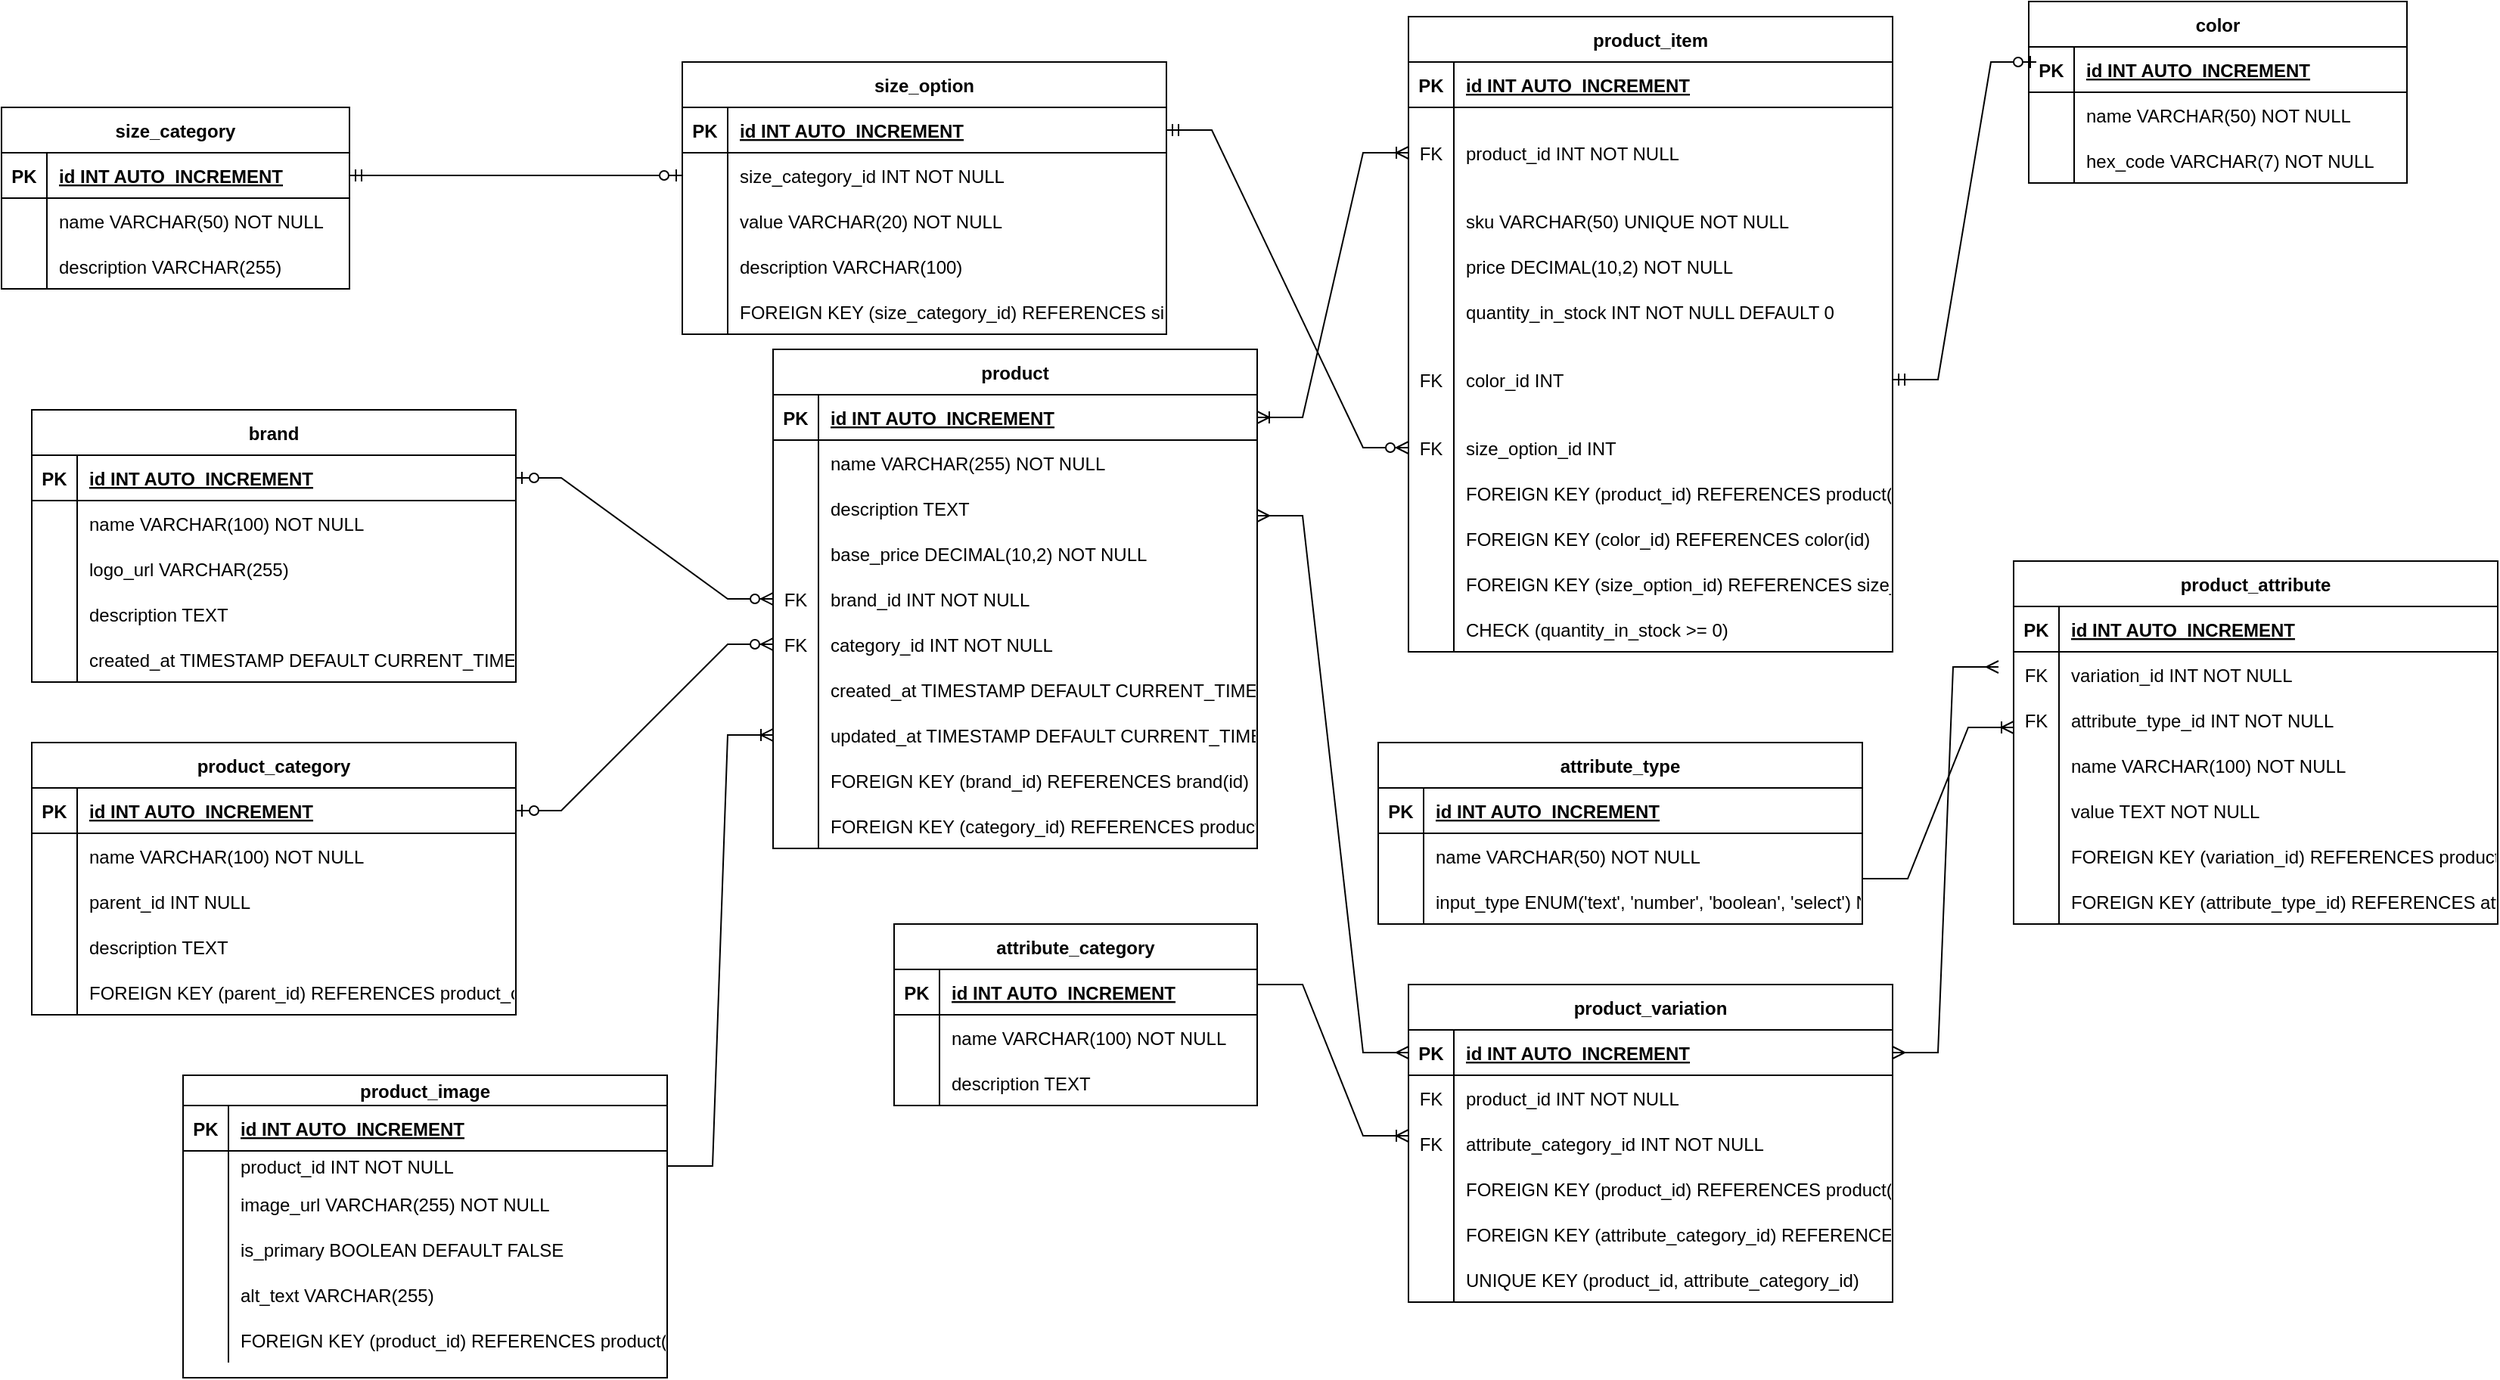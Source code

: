 <mxfile version="26.2.14">
  <diagram name="Page-1" id="e_KYNf9rcQe0DI02nMja">
    <mxGraphModel dx="3089" dy="1803" grid="1" gridSize="10" guides="1" tooltips="1" connect="1" arrows="1" fold="1" page="1" pageScale="1" pageWidth="850" pageHeight="1100" math="0" shadow="0">
      <root>
        <mxCell id="0" />
        <mxCell id="1" parent="0" />
        <mxCell id="uUhixvaqhroFc1s9Zyuq-1" value="brand" style="shape=table;startSize=30;container=1;collapsible=1;childLayout=tableLayout;fixedRows=1;rowLines=0;fontStyle=1;align=center;resizeLast=1;" vertex="1" parent="1">
          <mxGeometry x="-1670" y="-280" width="320" height="180" as="geometry" />
        </mxCell>
        <mxCell id="uUhixvaqhroFc1s9Zyuq-2" value="" style="shape=tableRow;horizontal=0;startSize=0;swimlaneHead=0;swimlaneBody=0;fillColor=none;collapsible=0;dropTarget=0;points=[[0,0.5],[1,0.5]];portConstraint=eastwest;strokeColor=inherit;top=0;left=0;right=0;bottom=1;" vertex="1" parent="uUhixvaqhroFc1s9Zyuq-1">
          <mxGeometry y="30" width="320" height="30" as="geometry" />
        </mxCell>
        <mxCell id="uUhixvaqhroFc1s9Zyuq-3" value="PK" style="shape=partialRectangle;overflow=hidden;connectable=0;fillColor=none;strokeColor=inherit;top=0;left=0;bottom=0;right=0;fontStyle=1;" vertex="1" parent="uUhixvaqhroFc1s9Zyuq-2">
          <mxGeometry width="30" height="30" as="geometry">
            <mxRectangle width="30" height="30" as="alternateBounds" />
          </mxGeometry>
        </mxCell>
        <mxCell id="uUhixvaqhroFc1s9Zyuq-4" value="id INT  AUTO_INCREMENT" style="shape=partialRectangle;overflow=hidden;connectable=0;fillColor=none;align=left;strokeColor=inherit;top=0;left=0;bottom=0;right=0;spacingLeft=6;fontStyle=5;" vertex="1" parent="uUhixvaqhroFc1s9Zyuq-2">
          <mxGeometry x="30" width="290" height="30" as="geometry">
            <mxRectangle width="290" height="30" as="alternateBounds" />
          </mxGeometry>
        </mxCell>
        <mxCell id="uUhixvaqhroFc1s9Zyuq-5" value="" style="shape=tableRow;horizontal=0;startSize=0;swimlaneHead=0;swimlaneBody=0;fillColor=none;collapsible=0;dropTarget=0;points=[[0,0.5],[1,0.5]];portConstraint=eastwest;strokeColor=inherit;top=0;left=0;right=0;bottom=0;" vertex="1" parent="uUhixvaqhroFc1s9Zyuq-1">
          <mxGeometry y="60" width="320" height="30" as="geometry" />
        </mxCell>
        <mxCell id="uUhixvaqhroFc1s9Zyuq-6" value="" style="shape=partialRectangle;overflow=hidden;connectable=0;fillColor=none;strokeColor=inherit;top=0;left=0;bottom=0;right=0;" vertex="1" parent="uUhixvaqhroFc1s9Zyuq-5">
          <mxGeometry width="30" height="30" as="geometry">
            <mxRectangle width="30" height="30" as="alternateBounds" />
          </mxGeometry>
        </mxCell>
        <mxCell id="uUhixvaqhroFc1s9Zyuq-7" value="name VARCHAR(100) NOT NULL" style="shape=partialRectangle;overflow=hidden;connectable=0;fillColor=none;align=left;strokeColor=inherit;top=0;left=0;bottom=0;right=0;spacingLeft=6;" vertex="1" parent="uUhixvaqhroFc1s9Zyuq-5">
          <mxGeometry x="30" width="290" height="30" as="geometry">
            <mxRectangle width="290" height="30" as="alternateBounds" />
          </mxGeometry>
        </mxCell>
        <mxCell id="uUhixvaqhroFc1s9Zyuq-8" value="" style="shape=tableRow;horizontal=0;startSize=0;swimlaneHead=0;swimlaneBody=0;fillColor=none;collapsible=0;dropTarget=0;points=[[0,0.5],[1,0.5]];portConstraint=eastwest;strokeColor=inherit;top=0;left=0;right=0;bottom=0;" vertex="1" parent="uUhixvaqhroFc1s9Zyuq-1">
          <mxGeometry y="90" width="320" height="30" as="geometry" />
        </mxCell>
        <mxCell id="uUhixvaqhroFc1s9Zyuq-9" value="" style="shape=partialRectangle;overflow=hidden;connectable=0;fillColor=none;strokeColor=inherit;top=0;left=0;bottom=0;right=0;" vertex="1" parent="uUhixvaqhroFc1s9Zyuq-8">
          <mxGeometry width="30" height="30" as="geometry">
            <mxRectangle width="30" height="30" as="alternateBounds" />
          </mxGeometry>
        </mxCell>
        <mxCell id="uUhixvaqhroFc1s9Zyuq-10" value="logo_url VARCHAR(255)" style="shape=partialRectangle;overflow=hidden;connectable=0;fillColor=none;align=left;strokeColor=inherit;top=0;left=0;bottom=0;right=0;spacingLeft=6;" vertex="1" parent="uUhixvaqhroFc1s9Zyuq-8">
          <mxGeometry x="30" width="290" height="30" as="geometry">
            <mxRectangle width="290" height="30" as="alternateBounds" />
          </mxGeometry>
        </mxCell>
        <mxCell id="uUhixvaqhroFc1s9Zyuq-11" value="" style="shape=tableRow;horizontal=0;startSize=0;swimlaneHead=0;swimlaneBody=0;fillColor=none;collapsible=0;dropTarget=0;points=[[0,0.5],[1,0.5]];portConstraint=eastwest;strokeColor=inherit;top=0;left=0;right=0;bottom=0;" vertex="1" parent="uUhixvaqhroFc1s9Zyuq-1">
          <mxGeometry y="120" width="320" height="30" as="geometry" />
        </mxCell>
        <mxCell id="uUhixvaqhroFc1s9Zyuq-12" value="" style="shape=partialRectangle;overflow=hidden;connectable=0;fillColor=none;strokeColor=inherit;top=0;left=0;bottom=0;right=0;" vertex="1" parent="uUhixvaqhroFc1s9Zyuq-11">
          <mxGeometry width="30" height="30" as="geometry">
            <mxRectangle width="30" height="30" as="alternateBounds" />
          </mxGeometry>
        </mxCell>
        <mxCell id="uUhixvaqhroFc1s9Zyuq-13" value="description TEXT" style="shape=partialRectangle;overflow=hidden;connectable=0;fillColor=none;align=left;strokeColor=inherit;top=0;left=0;bottom=0;right=0;spacingLeft=6;" vertex="1" parent="uUhixvaqhroFc1s9Zyuq-11">
          <mxGeometry x="30" width="290" height="30" as="geometry">
            <mxRectangle width="290" height="30" as="alternateBounds" />
          </mxGeometry>
        </mxCell>
        <mxCell id="uUhixvaqhroFc1s9Zyuq-14" value="" style="shape=tableRow;horizontal=0;startSize=0;swimlaneHead=0;swimlaneBody=0;fillColor=none;collapsible=0;dropTarget=0;points=[[0,0.5],[1,0.5]];portConstraint=eastwest;strokeColor=inherit;top=0;left=0;right=0;bottom=0;" vertex="1" parent="uUhixvaqhroFc1s9Zyuq-1">
          <mxGeometry y="150" width="320" height="30" as="geometry" />
        </mxCell>
        <mxCell id="uUhixvaqhroFc1s9Zyuq-15" value="" style="shape=partialRectangle;overflow=hidden;connectable=0;fillColor=none;strokeColor=inherit;top=0;left=0;bottom=0;right=0;" vertex="1" parent="uUhixvaqhroFc1s9Zyuq-14">
          <mxGeometry width="30" height="30" as="geometry">
            <mxRectangle width="30" height="30" as="alternateBounds" />
          </mxGeometry>
        </mxCell>
        <mxCell id="uUhixvaqhroFc1s9Zyuq-16" value="created_at TIMESTAMP DEFAULT CURRENT_TIMESTAMP" style="shape=partialRectangle;overflow=hidden;connectable=0;fillColor=none;align=left;strokeColor=inherit;top=0;left=0;bottom=0;right=0;spacingLeft=6;" vertex="1" parent="uUhixvaqhroFc1s9Zyuq-14">
          <mxGeometry x="30" width="290" height="30" as="geometry">
            <mxRectangle width="290" height="30" as="alternateBounds" />
          </mxGeometry>
        </mxCell>
        <mxCell id="uUhixvaqhroFc1s9Zyuq-17" value="product_category" style="shape=table;startSize=30;container=1;collapsible=1;childLayout=tableLayout;fixedRows=1;rowLines=0;fontStyle=1;align=center;resizeLast=1;" vertex="1" parent="1">
          <mxGeometry x="-1670" y="-60" width="320" height="180" as="geometry" />
        </mxCell>
        <mxCell id="uUhixvaqhroFc1s9Zyuq-18" value="" style="shape=tableRow;horizontal=0;startSize=0;swimlaneHead=0;swimlaneBody=0;fillColor=none;collapsible=0;dropTarget=0;points=[[0,0.5],[1,0.5]];portConstraint=eastwest;strokeColor=inherit;top=0;left=0;right=0;bottom=1;" vertex="1" parent="uUhixvaqhroFc1s9Zyuq-17">
          <mxGeometry y="30" width="320" height="30" as="geometry" />
        </mxCell>
        <mxCell id="uUhixvaqhroFc1s9Zyuq-19" value="PK" style="shape=partialRectangle;overflow=hidden;connectable=0;fillColor=none;strokeColor=inherit;top=0;left=0;bottom=0;right=0;fontStyle=1;" vertex="1" parent="uUhixvaqhroFc1s9Zyuq-18">
          <mxGeometry width="30" height="30" as="geometry">
            <mxRectangle width="30" height="30" as="alternateBounds" />
          </mxGeometry>
        </mxCell>
        <mxCell id="uUhixvaqhroFc1s9Zyuq-20" value="id INT  AUTO_INCREMENT" style="shape=partialRectangle;overflow=hidden;connectable=0;fillColor=none;align=left;strokeColor=inherit;top=0;left=0;bottom=0;right=0;spacingLeft=6;fontStyle=5;" vertex="1" parent="uUhixvaqhroFc1s9Zyuq-18">
          <mxGeometry x="30" width="290" height="30" as="geometry">
            <mxRectangle width="290" height="30" as="alternateBounds" />
          </mxGeometry>
        </mxCell>
        <mxCell id="uUhixvaqhroFc1s9Zyuq-21" value="" style="shape=tableRow;horizontal=0;startSize=0;swimlaneHead=0;swimlaneBody=0;fillColor=none;collapsible=0;dropTarget=0;points=[[0,0.5],[1,0.5]];portConstraint=eastwest;strokeColor=inherit;top=0;left=0;right=0;bottom=0;" vertex="1" parent="uUhixvaqhroFc1s9Zyuq-17">
          <mxGeometry y="60" width="320" height="30" as="geometry" />
        </mxCell>
        <mxCell id="uUhixvaqhroFc1s9Zyuq-22" value="" style="shape=partialRectangle;overflow=hidden;connectable=0;fillColor=none;strokeColor=inherit;top=0;left=0;bottom=0;right=0;" vertex="1" parent="uUhixvaqhroFc1s9Zyuq-21">
          <mxGeometry width="30" height="30" as="geometry">
            <mxRectangle width="30" height="30" as="alternateBounds" />
          </mxGeometry>
        </mxCell>
        <mxCell id="uUhixvaqhroFc1s9Zyuq-23" value="name VARCHAR(100) NOT NULL" style="shape=partialRectangle;overflow=hidden;connectable=0;fillColor=none;align=left;strokeColor=inherit;top=0;left=0;bottom=0;right=0;spacingLeft=6;" vertex="1" parent="uUhixvaqhroFc1s9Zyuq-21">
          <mxGeometry x="30" width="290" height="30" as="geometry">
            <mxRectangle width="290" height="30" as="alternateBounds" />
          </mxGeometry>
        </mxCell>
        <mxCell id="uUhixvaqhroFc1s9Zyuq-24" value="" style="shape=tableRow;horizontal=0;startSize=0;swimlaneHead=0;swimlaneBody=0;fillColor=none;collapsible=0;dropTarget=0;points=[[0,0.5],[1,0.5]];portConstraint=eastwest;strokeColor=inherit;top=0;left=0;right=0;bottom=0;" vertex="1" parent="uUhixvaqhroFc1s9Zyuq-17">
          <mxGeometry y="90" width="320" height="30" as="geometry" />
        </mxCell>
        <mxCell id="uUhixvaqhroFc1s9Zyuq-25" value="" style="shape=partialRectangle;overflow=hidden;connectable=0;fillColor=none;strokeColor=inherit;top=0;left=0;bottom=0;right=0;" vertex="1" parent="uUhixvaqhroFc1s9Zyuq-24">
          <mxGeometry width="30" height="30" as="geometry">
            <mxRectangle width="30" height="30" as="alternateBounds" />
          </mxGeometry>
        </mxCell>
        <mxCell id="uUhixvaqhroFc1s9Zyuq-26" value="parent_id INT NULL" style="shape=partialRectangle;overflow=hidden;connectable=0;fillColor=none;align=left;strokeColor=inherit;top=0;left=0;bottom=0;right=0;spacingLeft=6;" vertex="1" parent="uUhixvaqhroFc1s9Zyuq-24">
          <mxGeometry x="30" width="290" height="30" as="geometry">
            <mxRectangle width="290" height="30" as="alternateBounds" />
          </mxGeometry>
        </mxCell>
        <mxCell id="uUhixvaqhroFc1s9Zyuq-27" value="" style="shape=tableRow;horizontal=0;startSize=0;swimlaneHead=0;swimlaneBody=0;fillColor=none;collapsible=0;dropTarget=0;points=[[0,0.5],[1,0.5]];portConstraint=eastwest;strokeColor=inherit;top=0;left=0;right=0;bottom=0;" vertex="1" parent="uUhixvaqhroFc1s9Zyuq-17">
          <mxGeometry y="120" width="320" height="30" as="geometry" />
        </mxCell>
        <mxCell id="uUhixvaqhroFc1s9Zyuq-28" value="" style="shape=partialRectangle;overflow=hidden;connectable=0;fillColor=none;strokeColor=inherit;top=0;left=0;bottom=0;right=0;" vertex="1" parent="uUhixvaqhroFc1s9Zyuq-27">
          <mxGeometry width="30" height="30" as="geometry">
            <mxRectangle width="30" height="30" as="alternateBounds" />
          </mxGeometry>
        </mxCell>
        <mxCell id="uUhixvaqhroFc1s9Zyuq-29" value="description TEXT" style="shape=partialRectangle;overflow=hidden;connectable=0;fillColor=none;align=left;strokeColor=inherit;top=0;left=0;bottom=0;right=0;spacingLeft=6;" vertex="1" parent="uUhixvaqhroFc1s9Zyuq-27">
          <mxGeometry x="30" width="290" height="30" as="geometry">
            <mxRectangle width="290" height="30" as="alternateBounds" />
          </mxGeometry>
        </mxCell>
        <mxCell id="uUhixvaqhroFc1s9Zyuq-30" value="" style="shape=tableRow;horizontal=0;startSize=0;swimlaneHead=0;swimlaneBody=0;fillColor=none;collapsible=0;dropTarget=0;points=[[0,0.5],[1,0.5]];portConstraint=eastwest;strokeColor=inherit;top=0;left=0;right=0;bottom=0;" vertex="1" parent="uUhixvaqhroFc1s9Zyuq-17">
          <mxGeometry y="150" width="320" height="30" as="geometry" />
        </mxCell>
        <mxCell id="uUhixvaqhroFc1s9Zyuq-31" value="" style="shape=partialRectangle;overflow=hidden;connectable=0;fillColor=none;strokeColor=inherit;top=0;left=0;bottom=0;right=0;" vertex="1" parent="uUhixvaqhroFc1s9Zyuq-30">
          <mxGeometry width="30" height="30" as="geometry">
            <mxRectangle width="30" height="30" as="alternateBounds" />
          </mxGeometry>
        </mxCell>
        <mxCell id="uUhixvaqhroFc1s9Zyuq-32" value="FOREIGN KEY (parent_id) REFERENCES product_category(id)" style="shape=partialRectangle;overflow=hidden;connectable=0;fillColor=none;align=left;strokeColor=inherit;top=0;left=0;bottom=0;right=0;spacingLeft=6;" vertex="1" parent="uUhixvaqhroFc1s9Zyuq-30">
          <mxGeometry x="30" width="290" height="30" as="geometry">
            <mxRectangle width="290" height="30" as="alternateBounds" />
          </mxGeometry>
        </mxCell>
        <mxCell id="uUhixvaqhroFc1s9Zyuq-33" value="product" style="shape=table;startSize=30;container=1;collapsible=1;childLayout=tableLayout;fixedRows=1;rowLines=0;fontStyle=1;align=center;resizeLast=1;" vertex="1" parent="1">
          <mxGeometry x="-1180" y="-320" width="320" height="330" as="geometry" />
        </mxCell>
        <mxCell id="uUhixvaqhroFc1s9Zyuq-34" value="" style="shape=tableRow;horizontal=0;startSize=0;swimlaneHead=0;swimlaneBody=0;fillColor=none;collapsible=0;dropTarget=0;points=[[0,0.5],[1,0.5]];portConstraint=eastwest;strokeColor=inherit;top=0;left=0;right=0;bottom=1;" vertex="1" parent="uUhixvaqhroFc1s9Zyuq-33">
          <mxGeometry y="30" width="320" height="30" as="geometry" />
        </mxCell>
        <mxCell id="uUhixvaqhroFc1s9Zyuq-35" value="PK" style="shape=partialRectangle;overflow=hidden;connectable=0;fillColor=none;strokeColor=inherit;top=0;left=0;bottom=0;right=0;fontStyle=1;" vertex="1" parent="uUhixvaqhroFc1s9Zyuq-34">
          <mxGeometry width="30" height="30" as="geometry">
            <mxRectangle width="30" height="30" as="alternateBounds" />
          </mxGeometry>
        </mxCell>
        <mxCell id="uUhixvaqhroFc1s9Zyuq-36" value="id INT  AUTO_INCREMENT" style="shape=partialRectangle;overflow=hidden;connectable=0;fillColor=none;align=left;strokeColor=inherit;top=0;left=0;bottom=0;right=0;spacingLeft=6;fontStyle=5;" vertex="1" parent="uUhixvaqhroFc1s9Zyuq-34">
          <mxGeometry x="30" width="290" height="30" as="geometry">
            <mxRectangle width="290" height="30" as="alternateBounds" />
          </mxGeometry>
        </mxCell>
        <mxCell id="uUhixvaqhroFc1s9Zyuq-37" value="" style="shape=tableRow;horizontal=0;startSize=0;swimlaneHead=0;swimlaneBody=0;fillColor=none;collapsible=0;dropTarget=0;points=[[0,0.5],[1,0.5]];portConstraint=eastwest;strokeColor=inherit;top=0;left=0;right=0;bottom=0;" vertex="1" parent="uUhixvaqhroFc1s9Zyuq-33">
          <mxGeometry y="60" width="320" height="30" as="geometry" />
        </mxCell>
        <mxCell id="uUhixvaqhroFc1s9Zyuq-38" value="" style="shape=partialRectangle;overflow=hidden;connectable=0;fillColor=none;strokeColor=inherit;top=0;left=0;bottom=0;right=0;" vertex="1" parent="uUhixvaqhroFc1s9Zyuq-37">
          <mxGeometry width="30" height="30" as="geometry">
            <mxRectangle width="30" height="30" as="alternateBounds" />
          </mxGeometry>
        </mxCell>
        <mxCell id="uUhixvaqhroFc1s9Zyuq-39" value="name VARCHAR(255) NOT NULL" style="shape=partialRectangle;overflow=hidden;connectable=0;fillColor=none;align=left;strokeColor=inherit;top=0;left=0;bottom=0;right=0;spacingLeft=6;" vertex="1" parent="uUhixvaqhroFc1s9Zyuq-37">
          <mxGeometry x="30" width="290" height="30" as="geometry">
            <mxRectangle width="290" height="30" as="alternateBounds" />
          </mxGeometry>
        </mxCell>
        <mxCell id="uUhixvaqhroFc1s9Zyuq-40" value="" style="shape=tableRow;horizontal=0;startSize=0;swimlaneHead=0;swimlaneBody=0;fillColor=none;collapsible=0;dropTarget=0;points=[[0,0.5],[1,0.5]];portConstraint=eastwest;strokeColor=inherit;top=0;left=0;right=0;bottom=0;" vertex="1" parent="uUhixvaqhroFc1s9Zyuq-33">
          <mxGeometry y="90" width="320" height="30" as="geometry" />
        </mxCell>
        <mxCell id="uUhixvaqhroFc1s9Zyuq-41" value="" style="shape=partialRectangle;overflow=hidden;connectable=0;fillColor=none;strokeColor=inherit;top=0;left=0;bottom=0;right=0;" vertex="1" parent="uUhixvaqhroFc1s9Zyuq-40">
          <mxGeometry width="30" height="30" as="geometry">
            <mxRectangle width="30" height="30" as="alternateBounds" />
          </mxGeometry>
        </mxCell>
        <mxCell id="uUhixvaqhroFc1s9Zyuq-42" value="description TEXT" style="shape=partialRectangle;overflow=hidden;connectable=0;fillColor=none;align=left;strokeColor=inherit;top=0;left=0;bottom=0;right=0;spacingLeft=6;" vertex="1" parent="uUhixvaqhroFc1s9Zyuq-40">
          <mxGeometry x="30" width="290" height="30" as="geometry">
            <mxRectangle width="290" height="30" as="alternateBounds" />
          </mxGeometry>
        </mxCell>
        <mxCell id="uUhixvaqhroFc1s9Zyuq-43" value="" style="shape=tableRow;horizontal=0;startSize=0;swimlaneHead=0;swimlaneBody=0;fillColor=none;collapsible=0;dropTarget=0;points=[[0,0.5],[1,0.5]];portConstraint=eastwest;strokeColor=inherit;top=0;left=0;right=0;bottom=0;" vertex="1" parent="uUhixvaqhroFc1s9Zyuq-33">
          <mxGeometry y="120" width="320" height="30" as="geometry" />
        </mxCell>
        <mxCell id="uUhixvaqhroFc1s9Zyuq-44" value="" style="shape=partialRectangle;overflow=hidden;connectable=0;fillColor=none;strokeColor=inherit;top=0;left=0;bottom=0;right=0;" vertex="1" parent="uUhixvaqhroFc1s9Zyuq-43">
          <mxGeometry width="30" height="30" as="geometry">
            <mxRectangle width="30" height="30" as="alternateBounds" />
          </mxGeometry>
        </mxCell>
        <mxCell id="uUhixvaqhroFc1s9Zyuq-45" value="base_price DECIMAL(10,2) NOT NULL" style="shape=partialRectangle;overflow=hidden;connectable=0;fillColor=none;align=left;strokeColor=inherit;top=0;left=0;bottom=0;right=0;spacingLeft=6;" vertex="1" parent="uUhixvaqhroFc1s9Zyuq-43">
          <mxGeometry x="30" width="290" height="30" as="geometry">
            <mxRectangle width="290" height="30" as="alternateBounds" />
          </mxGeometry>
        </mxCell>
        <mxCell id="uUhixvaqhroFc1s9Zyuq-46" value="" style="shape=tableRow;horizontal=0;startSize=0;swimlaneHead=0;swimlaneBody=0;fillColor=none;collapsible=0;dropTarget=0;points=[[0,0.5],[1,0.5]];portConstraint=eastwest;strokeColor=inherit;top=0;left=0;right=0;bottom=0;" vertex="1" parent="uUhixvaqhroFc1s9Zyuq-33">
          <mxGeometry y="150" width="320" height="30" as="geometry" />
        </mxCell>
        <mxCell id="uUhixvaqhroFc1s9Zyuq-47" value="FK" style="shape=partialRectangle;overflow=hidden;connectable=0;fillColor=none;strokeColor=inherit;top=0;left=0;bottom=0;right=0;" vertex="1" parent="uUhixvaqhroFc1s9Zyuq-46">
          <mxGeometry width="30" height="30" as="geometry">
            <mxRectangle width="30" height="30" as="alternateBounds" />
          </mxGeometry>
        </mxCell>
        <mxCell id="uUhixvaqhroFc1s9Zyuq-48" value="brand_id INT NOT NULL" style="shape=partialRectangle;overflow=hidden;connectable=0;fillColor=none;align=left;strokeColor=inherit;top=0;left=0;bottom=0;right=0;spacingLeft=6;" vertex="1" parent="uUhixvaqhroFc1s9Zyuq-46">
          <mxGeometry x="30" width="290" height="30" as="geometry">
            <mxRectangle width="290" height="30" as="alternateBounds" />
          </mxGeometry>
        </mxCell>
        <mxCell id="uUhixvaqhroFc1s9Zyuq-49" value="" style="shape=tableRow;horizontal=0;startSize=0;swimlaneHead=0;swimlaneBody=0;fillColor=none;collapsible=0;dropTarget=0;points=[[0,0.5],[1,0.5]];portConstraint=eastwest;strokeColor=inherit;top=0;left=0;right=0;bottom=0;" vertex="1" parent="uUhixvaqhroFc1s9Zyuq-33">
          <mxGeometry y="180" width="320" height="30" as="geometry" />
        </mxCell>
        <mxCell id="uUhixvaqhroFc1s9Zyuq-50" value="FK" style="shape=partialRectangle;overflow=hidden;connectable=0;fillColor=none;strokeColor=inherit;top=0;left=0;bottom=0;right=0;" vertex="1" parent="uUhixvaqhroFc1s9Zyuq-49">
          <mxGeometry width="30" height="30" as="geometry">
            <mxRectangle width="30" height="30" as="alternateBounds" />
          </mxGeometry>
        </mxCell>
        <mxCell id="uUhixvaqhroFc1s9Zyuq-51" value="category_id INT NOT NULL" style="shape=partialRectangle;overflow=hidden;connectable=0;fillColor=none;align=left;strokeColor=inherit;top=0;left=0;bottom=0;right=0;spacingLeft=6;" vertex="1" parent="uUhixvaqhroFc1s9Zyuq-49">
          <mxGeometry x="30" width="290" height="30" as="geometry">
            <mxRectangle width="290" height="30" as="alternateBounds" />
          </mxGeometry>
        </mxCell>
        <mxCell id="uUhixvaqhroFc1s9Zyuq-52" value="" style="shape=tableRow;horizontal=0;startSize=0;swimlaneHead=0;swimlaneBody=0;fillColor=none;collapsible=0;dropTarget=0;points=[[0,0.5],[1,0.5]];portConstraint=eastwest;strokeColor=inherit;top=0;left=0;right=0;bottom=0;" vertex="1" parent="uUhixvaqhroFc1s9Zyuq-33">
          <mxGeometry y="210" width="320" height="30" as="geometry" />
        </mxCell>
        <mxCell id="uUhixvaqhroFc1s9Zyuq-53" value="" style="shape=partialRectangle;overflow=hidden;connectable=0;fillColor=none;strokeColor=inherit;top=0;left=0;bottom=0;right=0;" vertex="1" parent="uUhixvaqhroFc1s9Zyuq-52">
          <mxGeometry width="30" height="30" as="geometry">
            <mxRectangle width="30" height="30" as="alternateBounds" />
          </mxGeometry>
        </mxCell>
        <mxCell id="uUhixvaqhroFc1s9Zyuq-54" value="created_at TIMESTAMP DEFAULT CURRENT_TIMESTAMP" style="shape=partialRectangle;overflow=hidden;connectable=0;fillColor=none;align=left;strokeColor=inherit;top=0;left=0;bottom=0;right=0;spacingLeft=6;" vertex="1" parent="uUhixvaqhroFc1s9Zyuq-52">
          <mxGeometry x="30" width="290" height="30" as="geometry">
            <mxRectangle width="290" height="30" as="alternateBounds" />
          </mxGeometry>
        </mxCell>
        <mxCell id="uUhixvaqhroFc1s9Zyuq-55" value="" style="shape=tableRow;horizontal=0;startSize=0;swimlaneHead=0;swimlaneBody=0;fillColor=none;collapsible=0;dropTarget=0;points=[[0,0.5],[1,0.5]];portConstraint=eastwest;strokeColor=inherit;top=0;left=0;right=0;bottom=0;" vertex="1" parent="uUhixvaqhroFc1s9Zyuq-33">
          <mxGeometry y="240" width="320" height="30" as="geometry" />
        </mxCell>
        <mxCell id="uUhixvaqhroFc1s9Zyuq-56" value="" style="shape=partialRectangle;overflow=hidden;connectable=0;fillColor=none;strokeColor=inherit;top=0;left=0;bottom=0;right=0;" vertex="1" parent="uUhixvaqhroFc1s9Zyuq-55">
          <mxGeometry width="30" height="30" as="geometry">
            <mxRectangle width="30" height="30" as="alternateBounds" />
          </mxGeometry>
        </mxCell>
        <mxCell id="uUhixvaqhroFc1s9Zyuq-57" value="updated_at TIMESTAMP DEFAULT CURRENT_TIMESTAMP ON UPDATE CURRENT_TIMESTAMP" style="shape=partialRectangle;overflow=hidden;connectable=0;fillColor=none;align=left;strokeColor=inherit;top=0;left=0;bottom=0;right=0;spacingLeft=6;" vertex="1" parent="uUhixvaqhroFc1s9Zyuq-55">
          <mxGeometry x="30" width="290" height="30" as="geometry">
            <mxRectangle width="290" height="30" as="alternateBounds" />
          </mxGeometry>
        </mxCell>
        <mxCell id="uUhixvaqhroFc1s9Zyuq-58" value="" style="shape=tableRow;horizontal=0;startSize=0;swimlaneHead=0;swimlaneBody=0;fillColor=none;collapsible=0;dropTarget=0;points=[[0,0.5],[1,0.5]];portConstraint=eastwest;strokeColor=inherit;top=0;left=0;right=0;bottom=0;" vertex="1" parent="uUhixvaqhroFc1s9Zyuq-33">
          <mxGeometry y="270" width="320" height="30" as="geometry" />
        </mxCell>
        <mxCell id="uUhixvaqhroFc1s9Zyuq-59" value="" style="shape=partialRectangle;overflow=hidden;connectable=0;fillColor=none;strokeColor=inherit;top=0;left=0;bottom=0;right=0;" vertex="1" parent="uUhixvaqhroFc1s9Zyuq-58">
          <mxGeometry width="30" height="30" as="geometry">
            <mxRectangle width="30" height="30" as="alternateBounds" />
          </mxGeometry>
        </mxCell>
        <mxCell id="uUhixvaqhroFc1s9Zyuq-60" value="FOREIGN KEY (brand_id) REFERENCES brand(id)" style="shape=partialRectangle;overflow=hidden;connectable=0;fillColor=none;align=left;strokeColor=inherit;top=0;left=0;bottom=0;right=0;spacingLeft=6;" vertex="1" parent="uUhixvaqhroFc1s9Zyuq-58">
          <mxGeometry x="30" width="290" height="30" as="geometry">
            <mxRectangle width="290" height="30" as="alternateBounds" />
          </mxGeometry>
        </mxCell>
        <mxCell id="uUhixvaqhroFc1s9Zyuq-61" value="" style="shape=tableRow;horizontal=0;startSize=0;swimlaneHead=0;swimlaneBody=0;fillColor=none;collapsible=0;dropTarget=0;points=[[0,0.5],[1,0.5]];portConstraint=eastwest;strokeColor=inherit;top=0;left=0;right=0;bottom=0;" vertex="1" parent="uUhixvaqhroFc1s9Zyuq-33">
          <mxGeometry y="300" width="320" height="30" as="geometry" />
        </mxCell>
        <mxCell id="uUhixvaqhroFc1s9Zyuq-62" value="" style="shape=partialRectangle;overflow=hidden;connectable=0;fillColor=none;strokeColor=inherit;top=0;left=0;bottom=0;right=0;" vertex="1" parent="uUhixvaqhroFc1s9Zyuq-61">
          <mxGeometry width="30" height="30" as="geometry">
            <mxRectangle width="30" height="30" as="alternateBounds" />
          </mxGeometry>
        </mxCell>
        <mxCell id="uUhixvaqhroFc1s9Zyuq-63" value="FOREIGN KEY (category_id) REFERENCES product_category(id)" style="shape=partialRectangle;overflow=hidden;connectable=0;fillColor=none;align=left;strokeColor=inherit;top=0;left=0;bottom=0;right=0;spacingLeft=6;" vertex="1" parent="uUhixvaqhroFc1s9Zyuq-61">
          <mxGeometry x="30" width="290" height="30" as="geometry">
            <mxRectangle width="290" height="30" as="alternateBounds" />
          </mxGeometry>
        </mxCell>
        <mxCell id="uUhixvaqhroFc1s9Zyuq-64" value="color" style="shape=table;startSize=30;container=1;collapsible=1;childLayout=tableLayout;fixedRows=1;rowLines=0;fontStyle=1;align=center;resizeLast=1;" vertex="1" parent="1">
          <mxGeometry x="-350" y="-550" width="250" height="120" as="geometry" />
        </mxCell>
        <mxCell id="uUhixvaqhroFc1s9Zyuq-65" value="" style="shape=tableRow;horizontal=0;startSize=0;swimlaneHead=0;swimlaneBody=0;fillColor=none;collapsible=0;dropTarget=0;points=[[0,0.5],[1,0.5]];portConstraint=eastwest;strokeColor=inherit;top=0;left=0;right=0;bottom=1;" vertex="1" parent="uUhixvaqhroFc1s9Zyuq-64">
          <mxGeometry y="30" width="250" height="30" as="geometry" />
        </mxCell>
        <mxCell id="uUhixvaqhroFc1s9Zyuq-66" value="PK" style="shape=partialRectangle;overflow=hidden;connectable=0;fillColor=none;strokeColor=inherit;top=0;left=0;bottom=0;right=0;fontStyle=1;" vertex="1" parent="uUhixvaqhroFc1s9Zyuq-65">
          <mxGeometry width="30" height="30" as="geometry">
            <mxRectangle width="30" height="30" as="alternateBounds" />
          </mxGeometry>
        </mxCell>
        <mxCell id="uUhixvaqhroFc1s9Zyuq-67" value="id INT  AUTO_INCREMENT" style="shape=partialRectangle;overflow=hidden;connectable=0;fillColor=none;align=left;strokeColor=inherit;top=0;left=0;bottom=0;right=0;spacingLeft=6;fontStyle=5;" vertex="1" parent="uUhixvaqhroFc1s9Zyuq-65">
          <mxGeometry x="30" width="220" height="30" as="geometry">
            <mxRectangle width="220" height="30" as="alternateBounds" />
          </mxGeometry>
        </mxCell>
        <mxCell id="uUhixvaqhroFc1s9Zyuq-68" value="" style="shape=tableRow;horizontal=0;startSize=0;swimlaneHead=0;swimlaneBody=0;fillColor=none;collapsible=0;dropTarget=0;points=[[0,0.5],[1,0.5]];portConstraint=eastwest;strokeColor=inherit;top=0;left=0;right=0;bottom=0;" vertex="1" parent="uUhixvaqhroFc1s9Zyuq-64">
          <mxGeometry y="60" width="250" height="30" as="geometry" />
        </mxCell>
        <mxCell id="uUhixvaqhroFc1s9Zyuq-69" value="" style="shape=partialRectangle;overflow=hidden;connectable=0;fillColor=none;strokeColor=inherit;top=0;left=0;bottom=0;right=0;" vertex="1" parent="uUhixvaqhroFc1s9Zyuq-68">
          <mxGeometry width="30" height="30" as="geometry">
            <mxRectangle width="30" height="30" as="alternateBounds" />
          </mxGeometry>
        </mxCell>
        <mxCell id="uUhixvaqhroFc1s9Zyuq-70" value="name VARCHAR(50) NOT NULL" style="shape=partialRectangle;overflow=hidden;connectable=0;fillColor=none;align=left;strokeColor=inherit;top=0;left=0;bottom=0;right=0;spacingLeft=6;" vertex="1" parent="uUhixvaqhroFc1s9Zyuq-68">
          <mxGeometry x="30" width="220" height="30" as="geometry">
            <mxRectangle width="220" height="30" as="alternateBounds" />
          </mxGeometry>
        </mxCell>
        <mxCell id="uUhixvaqhroFc1s9Zyuq-71" value="" style="shape=tableRow;horizontal=0;startSize=0;swimlaneHead=0;swimlaneBody=0;fillColor=none;collapsible=0;dropTarget=0;points=[[0,0.5],[1,0.5]];portConstraint=eastwest;strokeColor=inherit;top=0;left=0;right=0;bottom=0;" vertex="1" parent="uUhixvaqhroFc1s9Zyuq-64">
          <mxGeometry y="90" width="250" height="30" as="geometry" />
        </mxCell>
        <mxCell id="uUhixvaqhroFc1s9Zyuq-72" value="" style="shape=partialRectangle;overflow=hidden;connectable=0;fillColor=none;strokeColor=inherit;top=0;left=0;bottom=0;right=0;" vertex="1" parent="uUhixvaqhroFc1s9Zyuq-71">
          <mxGeometry width="30" height="30" as="geometry">
            <mxRectangle width="30" height="30" as="alternateBounds" />
          </mxGeometry>
        </mxCell>
        <mxCell id="uUhixvaqhroFc1s9Zyuq-73" value="hex_code VARCHAR(7) NOT NULL" style="shape=partialRectangle;overflow=hidden;connectable=0;fillColor=none;align=left;strokeColor=inherit;top=0;left=0;bottom=0;right=0;spacingLeft=6;" vertex="1" parent="uUhixvaqhroFc1s9Zyuq-71">
          <mxGeometry x="30" width="220" height="30" as="geometry">
            <mxRectangle width="220" height="30" as="alternateBounds" />
          </mxGeometry>
        </mxCell>
        <mxCell id="uUhixvaqhroFc1s9Zyuq-74" value="size_category" style="shape=table;startSize=30;container=1;collapsible=1;childLayout=tableLayout;fixedRows=1;rowLines=0;fontStyle=1;align=center;resizeLast=1;" vertex="1" parent="1">
          <mxGeometry x="-1690" y="-480" width="230" height="120" as="geometry" />
        </mxCell>
        <mxCell id="uUhixvaqhroFc1s9Zyuq-75" value="" style="shape=tableRow;horizontal=0;startSize=0;swimlaneHead=0;swimlaneBody=0;fillColor=none;collapsible=0;dropTarget=0;points=[[0,0.5],[1,0.5]];portConstraint=eastwest;strokeColor=inherit;top=0;left=0;right=0;bottom=1;" vertex="1" parent="uUhixvaqhroFc1s9Zyuq-74">
          <mxGeometry y="30" width="230" height="30" as="geometry" />
        </mxCell>
        <mxCell id="uUhixvaqhroFc1s9Zyuq-76" value="PK" style="shape=partialRectangle;overflow=hidden;connectable=0;fillColor=none;strokeColor=inherit;top=0;left=0;bottom=0;right=0;fontStyle=1;" vertex="1" parent="uUhixvaqhroFc1s9Zyuq-75">
          <mxGeometry width="30" height="30" as="geometry">
            <mxRectangle width="30" height="30" as="alternateBounds" />
          </mxGeometry>
        </mxCell>
        <mxCell id="uUhixvaqhroFc1s9Zyuq-77" value="id INT  AUTO_INCREMENT" style="shape=partialRectangle;overflow=hidden;connectable=0;fillColor=none;align=left;strokeColor=inherit;top=0;left=0;bottom=0;right=0;spacingLeft=6;fontStyle=5;" vertex="1" parent="uUhixvaqhroFc1s9Zyuq-75">
          <mxGeometry x="30" width="200" height="30" as="geometry">
            <mxRectangle width="200" height="30" as="alternateBounds" />
          </mxGeometry>
        </mxCell>
        <mxCell id="uUhixvaqhroFc1s9Zyuq-78" value="" style="shape=tableRow;horizontal=0;startSize=0;swimlaneHead=0;swimlaneBody=0;fillColor=none;collapsible=0;dropTarget=0;points=[[0,0.5],[1,0.5]];portConstraint=eastwest;strokeColor=inherit;top=0;left=0;right=0;bottom=0;" vertex="1" parent="uUhixvaqhroFc1s9Zyuq-74">
          <mxGeometry y="60" width="230" height="30" as="geometry" />
        </mxCell>
        <mxCell id="uUhixvaqhroFc1s9Zyuq-79" value="" style="shape=partialRectangle;overflow=hidden;connectable=0;fillColor=none;strokeColor=inherit;top=0;left=0;bottom=0;right=0;" vertex="1" parent="uUhixvaqhroFc1s9Zyuq-78">
          <mxGeometry width="30" height="30" as="geometry">
            <mxRectangle width="30" height="30" as="alternateBounds" />
          </mxGeometry>
        </mxCell>
        <mxCell id="uUhixvaqhroFc1s9Zyuq-80" value="name VARCHAR(50) NOT NULL" style="shape=partialRectangle;overflow=hidden;connectable=0;fillColor=none;align=left;strokeColor=inherit;top=0;left=0;bottom=0;right=0;spacingLeft=6;" vertex="1" parent="uUhixvaqhroFc1s9Zyuq-78">
          <mxGeometry x="30" width="200" height="30" as="geometry">
            <mxRectangle width="200" height="30" as="alternateBounds" />
          </mxGeometry>
        </mxCell>
        <mxCell id="uUhixvaqhroFc1s9Zyuq-81" value="" style="shape=tableRow;horizontal=0;startSize=0;swimlaneHead=0;swimlaneBody=0;fillColor=none;collapsible=0;dropTarget=0;points=[[0,0.5],[1,0.5]];portConstraint=eastwest;strokeColor=inherit;top=0;left=0;right=0;bottom=0;" vertex="1" parent="uUhixvaqhroFc1s9Zyuq-74">
          <mxGeometry y="90" width="230" height="30" as="geometry" />
        </mxCell>
        <mxCell id="uUhixvaqhroFc1s9Zyuq-82" value="" style="shape=partialRectangle;overflow=hidden;connectable=0;fillColor=none;strokeColor=inherit;top=0;left=0;bottom=0;right=0;" vertex="1" parent="uUhixvaqhroFc1s9Zyuq-81">
          <mxGeometry width="30" height="30" as="geometry">
            <mxRectangle width="30" height="30" as="alternateBounds" />
          </mxGeometry>
        </mxCell>
        <mxCell id="uUhixvaqhroFc1s9Zyuq-83" value="description VARCHAR(255)" style="shape=partialRectangle;overflow=hidden;connectable=0;fillColor=none;align=left;strokeColor=inherit;top=0;left=0;bottom=0;right=0;spacingLeft=6;" vertex="1" parent="uUhixvaqhroFc1s9Zyuq-81">
          <mxGeometry x="30" width="200" height="30" as="geometry">
            <mxRectangle width="200" height="30" as="alternateBounds" />
          </mxGeometry>
        </mxCell>
        <mxCell id="uUhixvaqhroFc1s9Zyuq-84" value="size_option" style="shape=table;startSize=30;container=1;collapsible=1;childLayout=tableLayout;fixedRows=1;rowLines=0;fontStyle=1;align=center;resizeLast=1;" vertex="1" parent="1">
          <mxGeometry x="-1240" y="-510" width="320" height="180" as="geometry" />
        </mxCell>
        <mxCell id="uUhixvaqhroFc1s9Zyuq-85" value="" style="shape=tableRow;horizontal=0;startSize=0;swimlaneHead=0;swimlaneBody=0;fillColor=none;collapsible=0;dropTarget=0;points=[[0,0.5],[1,0.5]];portConstraint=eastwest;strokeColor=inherit;top=0;left=0;right=0;bottom=1;" vertex="1" parent="uUhixvaqhroFc1s9Zyuq-84">
          <mxGeometry y="30" width="320" height="30" as="geometry" />
        </mxCell>
        <mxCell id="uUhixvaqhroFc1s9Zyuq-86" value="PK" style="shape=partialRectangle;overflow=hidden;connectable=0;fillColor=none;strokeColor=inherit;top=0;left=0;bottom=0;right=0;fontStyle=1;" vertex="1" parent="uUhixvaqhroFc1s9Zyuq-85">
          <mxGeometry width="30" height="30" as="geometry">
            <mxRectangle width="30" height="30" as="alternateBounds" />
          </mxGeometry>
        </mxCell>
        <mxCell id="uUhixvaqhroFc1s9Zyuq-87" value="id INT  AUTO_INCREMENT" style="shape=partialRectangle;overflow=hidden;connectable=0;fillColor=none;align=left;strokeColor=inherit;top=0;left=0;bottom=0;right=0;spacingLeft=6;fontStyle=5;" vertex="1" parent="uUhixvaqhroFc1s9Zyuq-85">
          <mxGeometry x="30" width="290" height="30" as="geometry">
            <mxRectangle width="290" height="30" as="alternateBounds" />
          </mxGeometry>
        </mxCell>
        <mxCell id="uUhixvaqhroFc1s9Zyuq-88" value="" style="shape=tableRow;horizontal=0;startSize=0;swimlaneHead=0;swimlaneBody=0;fillColor=none;collapsible=0;dropTarget=0;points=[[0,0.5],[1,0.5]];portConstraint=eastwest;strokeColor=inherit;top=0;left=0;right=0;bottom=0;" vertex="1" parent="uUhixvaqhroFc1s9Zyuq-84">
          <mxGeometry y="60" width="320" height="30" as="geometry" />
        </mxCell>
        <mxCell id="uUhixvaqhroFc1s9Zyuq-89" value="" style="shape=partialRectangle;overflow=hidden;connectable=0;fillColor=none;strokeColor=inherit;top=0;left=0;bottom=0;right=0;" vertex="1" parent="uUhixvaqhroFc1s9Zyuq-88">
          <mxGeometry width="30" height="30" as="geometry">
            <mxRectangle width="30" height="30" as="alternateBounds" />
          </mxGeometry>
        </mxCell>
        <mxCell id="uUhixvaqhroFc1s9Zyuq-90" value="size_category_id INT NOT NULL" style="shape=partialRectangle;overflow=hidden;connectable=0;fillColor=none;align=left;strokeColor=inherit;top=0;left=0;bottom=0;right=0;spacingLeft=6;" vertex="1" parent="uUhixvaqhroFc1s9Zyuq-88">
          <mxGeometry x="30" width="290" height="30" as="geometry">
            <mxRectangle width="290" height="30" as="alternateBounds" />
          </mxGeometry>
        </mxCell>
        <mxCell id="uUhixvaqhroFc1s9Zyuq-91" value="" style="shape=tableRow;horizontal=0;startSize=0;swimlaneHead=0;swimlaneBody=0;fillColor=none;collapsible=0;dropTarget=0;points=[[0,0.5],[1,0.5]];portConstraint=eastwest;strokeColor=inherit;top=0;left=0;right=0;bottom=0;" vertex="1" parent="uUhixvaqhroFc1s9Zyuq-84">
          <mxGeometry y="90" width="320" height="30" as="geometry" />
        </mxCell>
        <mxCell id="uUhixvaqhroFc1s9Zyuq-92" value="" style="shape=partialRectangle;overflow=hidden;connectable=0;fillColor=none;strokeColor=inherit;top=0;left=0;bottom=0;right=0;" vertex="1" parent="uUhixvaqhroFc1s9Zyuq-91">
          <mxGeometry width="30" height="30" as="geometry">
            <mxRectangle width="30" height="30" as="alternateBounds" />
          </mxGeometry>
        </mxCell>
        <mxCell id="uUhixvaqhroFc1s9Zyuq-93" value="value VARCHAR(20) NOT NULL" style="shape=partialRectangle;overflow=hidden;connectable=0;fillColor=none;align=left;strokeColor=inherit;top=0;left=0;bottom=0;right=0;spacingLeft=6;" vertex="1" parent="uUhixvaqhroFc1s9Zyuq-91">
          <mxGeometry x="30" width="290" height="30" as="geometry">
            <mxRectangle width="290" height="30" as="alternateBounds" />
          </mxGeometry>
        </mxCell>
        <mxCell id="uUhixvaqhroFc1s9Zyuq-94" value="" style="shape=tableRow;horizontal=0;startSize=0;swimlaneHead=0;swimlaneBody=0;fillColor=none;collapsible=0;dropTarget=0;points=[[0,0.5],[1,0.5]];portConstraint=eastwest;strokeColor=inherit;top=0;left=0;right=0;bottom=0;" vertex="1" parent="uUhixvaqhroFc1s9Zyuq-84">
          <mxGeometry y="120" width="320" height="30" as="geometry" />
        </mxCell>
        <mxCell id="uUhixvaqhroFc1s9Zyuq-95" value="" style="shape=partialRectangle;overflow=hidden;connectable=0;fillColor=none;strokeColor=inherit;top=0;left=0;bottom=0;right=0;" vertex="1" parent="uUhixvaqhroFc1s9Zyuq-94">
          <mxGeometry width="30" height="30" as="geometry">
            <mxRectangle width="30" height="30" as="alternateBounds" />
          </mxGeometry>
        </mxCell>
        <mxCell id="uUhixvaqhroFc1s9Zyuq-96" value="description VARCHAR(100)" style="shape=partialRectangle;overflow=hidden;connectable=0;fillColor=none;align=left;strokeColor=inherit;top=0;left=0;bottom=0;right=0;spacingLeft=6;" vertex="1" parent="uUhixvaqhroFc1s9Zyuq-94">
          <mxGeometry x="30" width="290" height="30" as="geometry">
            <mxRectangle width="290" height="30" as="alternateBounds" />
          </mxGeometry>
        </mxCell>
        <mxCell id="uUhixvaqhroFc1s9Zyuq-97" value="" style="shape=tableRow;horizontal=0;startSize=0;swimlaneHead=0;swimlaneBody=0;fillColor=none;collapsible=0;dropTarget=0;points=[[0,0.5],[1,0.5]];portConstraint=eastwest;strokeColor=inherit;top=0;left=0;right=0;bottom=0;" vertex="1" parent="uUhixvaqhroFc1s9Zyuq-84">
          <mxGeometry y="150" width="320" height="30" as="geometry" />
        </mxCell>
        <mxCell id="uUhixvaqhroFc1s9Zyuq-98" value="" style="shape=partialRectangle;overflow=hidden;connectable=0;fillColor=none;strokeColor=inherit;top=0;left=0;bottom=0;right=0;" vertex="1" parent="uUhixvaqhroFc1s9Zyuq-97">
          <mxGeometry width="30" height="30" as="geometry">
            <mxRectangle width="30" height="30" as="alternateBounds" />
          </mxGeometry>
        </mxCell>
        <mxCell id="uUhixvaqhroFc1s9Zyuq-99" value="FOREIGN KEY (size_category_id) REFERENCES size_category(id)" style="shape=partialRectangle;overflow=hidden;connectable=0;fillColor=none;align=left;strokeColor=inherit;top=0;left=0;bottom=0;right=0;spacingLeft=6;" vertex="1" parent="uUhixvaqhroFc1s9Zyuq-97">
          <mxGeometry x="30" width="290" height="30" as="geometry">
            <mxRectangle width="290" height="30" as="alternateBounds" />
          </mxGeometry>
        </mxCell>
        <mxCell id="uUhixvaqhroFc1s9Zyuq-100" value="attribute_category" style="shape=table;startSize=30;container=1;collapsible=1;childLayout=tableLayout;fixedRows=1;rowLines=0;fontStyle=1;align=center;resizeLast=1;" vertex="1" parent="1">
          <mxGeometry x="-1100" y="60" width="240" height="120" as="geometry" />
        </mxCell>
        <mxCell id="uUhixvaqhroFc1s9Zyuq-101" value="" style="shape=tableRow;horizontal=0;startSize=0;swimlaneHead=0;swimlaneBody=0;fillColor=none;collapsible=0;dropTarget=0;points=[[0,0.5],[1,0.5]];portConstraint=eastwest;strokeColor=inherit;top=0;left=0;right=0;bottom=1;" vertex="1" parent="uUhixvaqhroFc1s9Zyuq-100">
          <mxGeometry y="30" width="240" height="30" as="geometry" />
        </mxCell>
        <mxCell id="uUhixvaqhroFc1s9Zyuq-102" value="PK" style="shape=partialRectangle;overflow=hidden;connectable=0;fillColor=none;strokeColor=inherit;top=0;left=0;bottom=0;right=0;fontStyle=1;" vertex="1" parent="uUhixvaqhroFc1s9Zyuq-101">
          <mxGeometry width="30" height="30" as="geometry">
            <mxRectangle width="30" height="30" as="alternateBounds" />
          </mxGeometry>
        </mxCell>
        <mxCell id="uUhixvaqhroFc1s9Zyuq-103" value="id INT  AUTO_INCREMENT" style="shape=partialRectangle;overflow=hidden;connectable=0;fillColor=none;align=left;strokeColor=inherit;top=0;left=0;bottom=0;right=0;spacingLeft=6;fontStyle=5;" vertex="1" parent="uUhixvaqhroFc1s9Zyuq-101">
          <mxGeometry x="30" width="210" height="30" as="geometry">
            <mxRectangle width="210" height="30" as="alternateBounds" />
          </mxGeometry>
        </mxCell>
        <mxCell id="uUhixvaqhroFc1s9Zyuq-104" value="" style="shape=tableRow;horizontal=0;startSize=0;swimlaneHead=0;swimlaneBody=0;fillColor=none;collapsible=0;dropTarget=0;points=[[0,0.5],[1,0.5]];portConstraint=eastwest;strokeColor=inherit;top=0;left=0;right=0;bottom=0;" vertex="1" parent="uUhixvaqhroFc1s9Zyuq-100">
          <mxGeometry y="60" width="240" height="30" as="geometry" />
        </mxCell>
        <mxCell id="uUhixvaqhroFc1s9Zyuq-105" value="" style="shape=partialRectangle;overflow=hidden;connectable=0;fillColor=none;strokeColor=inherit;top=0;left=0;bottom=0;right=0;" vertex="1" parent="uUhixvaqhroFc1s9Zyuq-104">
          <mxGeometry width="30" height="30" as="geometry">
            <mxRectangle width="30" height="30" as="alternateBounds" />
          </mxGeometry>
        </mxCell>
        <mxCell id="uUhixvaqhroFc1s9Zyuq-106" value="name VARCHAR(100) NOT NULL" style="shape=partialRectangle;overflow=hidden;connectable=0;fillColor=none;align=left;strokeColor=inherit;top=0;left=0;bottom=0;right=0;spacingLeft=6;" vertex="1" parent="uUhixvaqhroFc1s9Zyuq-104">
          <mxGeometry x="30" width="210" height="30" as="geometry">
            <mxRectangle width="210" height="30" as="alternateBounds" />
          </mxGeometry>
        </mxCell>
        <mxCell id="uUhixvaqhroFc1s9Zyuq-107" value="" style="shape=tableRow;horizontal=0;startSize=0;swimlaneHead=0;swimlaneBody=0;fillColor=none;collapsible=0;dropTarget=0;points=[[0,0.5],[1,0.5]];portConstraint=eastwest;strokeColor=inherit;top=0;left=0;right=0;bottom=0;" vertex="1" parent="uUhixvaqhroFc1s9Zyuq-100">
          <mxGeometry y="90" width="240" height="30" as="geometry" />
        </mxCell>
        <mxCell id="uUhixvaqhroFc1s9Zyuq-108" value="" style="shape=partialRectangle;overflow=hidden;connectable=0;fillColor=none;strokeColor=inherit;top=0;left=0;bottom=0;right=0;" vertex="1" parent="uUhixvaqhroFc1s9Zyuq-107">
          <mxGeometry width="30" height="30" as="geometry">
            <mxRectangle width="30" height="30" as="alternateBounds" />
          </mxGeometry>
        </mxCell>
        <mxCell id="uUhixvaqhroFc1s9Zyuq-109" value="description TEXT" style="shape=partialRectangle;overflow=hidden;connectable=0;fillColor=none;align=left;strokeColor=inherit;top=0;left=0;bottom=0;right=0;spacingLeft=6;" vertex="1" parent="uUhixvaqhroFc1s9Zyuq-107">
          <mxGeometry x="30" width="210" height="30" as="geometry">
            <mxRectangle width="210" height="30" as="alternateBounds" />
          </mxGeometry>
        </mxCell>
        <mxCell id="uUhixvaqhroFc1s9Zyuq-110" value="attribute_type" style="shape=table;startSize=30;container=1;collapsible=1;childLayout=tableLayout;fixedRows=1;rowLines=0;fontStyle=1;align=center;resizeLast=1;" vertex="1" parent="1">
          <mxGeometry x="-780" y="-60" width="320" height="120" as="geometry" />
        </mxCell>
        <mxCell id="uUhixvaqhroFc1s9Zyuq-111" value="" style="shape=tableRow;horizontal=0;startSize=0;swimlaneHead=0;swimlaneBody=0;fillColor=none;collapsible=0;dropTarget=0;points=[[0,0.5],[1,0.5]];portConstraint=eastwest;strokeColor=inherit;top=0;left=0;right=0;bottom=1;" vertex="1" parent="uUhixvaqhroFc1s9Zyuq-110">
          <mxGeometry y="30" width="320" height="30" as="geometry" />
        </mxCell>
        <mxCell id="uUhixvaqhroFc1s9Zyuq-112" value="PK" style="shape=partialRectangle;overflow=hidden;connectable=0;fillColor=none;strokeColor=inherit;top=0;left=0;bottom=0;right=0;fontStyle=1;" vertex="1" parent="uUhixvaqhroFc1s9Zyuq-111">
          <mxGeometry width="30" height="30" as="geometry">
            <mxRectangle width="30" height="30" as="alternateBounds" />
          </mxGeometry>
        </mxCell>
        <mxCell id="uUhixvaqhroFc1s9Zyuq-113" value="id INT  AUTO_INCREMENT" style="shape=partialRectangle;overflow=hidden;connectable=0;fillColor=none;align=left;strokeColor=inherit;top=0;left=0;bottom=0;right=0;spacingLeft=6;fontStyle=5;" vertex="1" parent="uUhixvaqhroFc1s9Zyuq-111">
          <mxGeometry x="30" width="290" height="30" as="geometry">
            <mxRectangle width="290" height="30" as="alternateBounds" />
          </mxGeometry>
        </mxCell>
        <mxCell id="uUhixvaqhroFc1s9Zyuq-114" value="" style="shape=tableRow;horizontal=0;startSize=0;swimlaneHead=0;swimlaneBody=0;fillColor=none;collapsible=0;dropTarget=0;points=[[0,0.5],[1,0.5]];portConstraint=eastwest;strokeColor=inherit;top=0;left=0;right=0;bottom=0;" vertex="1" parent="uUhixvaqhroFc1s9Zyuq-110">
          <mxGeometry y="60" width="320" height="30" as="geometry" />
        </mxCell>
        <mxCell id="uUhixvaqhroFc1s9Zyuq-115" value="" style="shape=partialRectangle;overflow=hidden;connectable=0;fillColor=none;strokeColor=inherit;top=0;left=0;bottom=0;right=0;" vertex="1" parent="uUhixvaqhroFc1s9Zyuq-114">
          <mxGeometry width="30" height="30" as="geometry">
            <mxRectangle width="30" height="30" as="alternateBounds" />
          </mxGeometry>
        </mxCell>
        <mxCell id="uUhixvaqhroFc1s9Zyuq-116" value="name VARCHAR(50) NOT NULL" style="shape=partialRectangle;overflow=hidden;connectable=0;fillColor=none;align=left;strokeColor=inherit;top=0;left=0;bottom=0;right=0;spacingLeft=6;" vertex="1" parent="uUhixvaqhroFc1s9Zyuq-114">
          <mxGeometry x="30" width="290" height="30" as="geometry">
            <mxRectangle width="290" height="30" as="alternateBounds" />
          </mxGeometry>
        </mxCell>
        <mxCell id="uUhixvaqhroFc1s9Zyuq-117" value="" style="shape=tableRow;horizontal=0;startSize=0;swimlaneHead=0;swimlaneBody=0;fillColor=none;collapsible=0;dropTarget=0;points=[[0,0.5],[1,0.5]];portConstraint=eastwest;strokeColor=inherit;top=0;left=0;right=0;bottom=0;" vertex="1" parent="uUhixvaqhroFc1s9Zyuq-110">
          <mxGeometry y="90" width="320" height="30" as="geometry" />
        </mxCell>
        <mxCell id="uUhixvaqhroFc1s9Zyuq-118" value="" style="shape=partialRectangle;overflow=hidden;connectable=0;fillColor=none;strokeColor=inherit;top=0;left=0;bottom=0;right=0;" vertex="1" parent="uUhixvaqhroFc1s9Zyuq-117">
          <mxGeometry width="30" height="30" as="geometry">
            <mxRectangle width="30" height="30" as="alternateBounds" />
          </mxGeometry>
        </mxCell>
        <mxCell id="uUhixvaqhroFc1s9Zyuq-119" value="input_type ENUM(&#39;text&#39;, &#39;number&#39;, &#39;boolean&#39;, &#39;select&#39;) NOT NULL" style="shape=partialRectangle;overflow=hidden;connectable=0;fillColor=none;align=left;strokeColor=inherit;top=0;left=0;bottom=0;right=0;spacingLeft=6;" vertex="1" parent="uUhixvaqhroFc1s9Zyuq-117">
          <mxGeometry x="30" width="290" height="30" as="geometry">
            <mxRectangle width="290" height="30" as="alternateBounds" />
          </mxGeometry>
        </mxCell>
        <mxCell id="uUhixvaqhroFc1s9Zyuq-120" value="product_variation" style="shape=table;startSize=30;container=1;collapsible=1;childLayout=tableLayout;fixedRows=1;rowLines=0;fontStyle=1;align=center;resizeLast=1;" vertex="1" parent="1">
          <mxGeometry x="-760" y="100" width="320" height="210" as="geometry" />
        </mxCell>
        <mxCell id="uUhixvaqhroFc1s9Zyuq-121" value="" style="shape=tableRow;horizontal=0;startSize=0;swimlaneHead=0;swimlaneBody=0;fillColor=none;collapsible=0;dropTarget=0;points=[[0,0.5],[1,0.5]];portConstraint=eastwest;strokeColor=inherit;top=0;left=0;right=0;bottom=1;" vertex="1" parent="uUhixvaqhroFc1s9Zyuq-120">
          <mxGeometry y="30" width="320" height="30" as="geometry" />
        </mxCell>
        <mxCell id="uUhixvaqhroFc1s9Zyuq-122" value="PK" style="shape=partialRectangle;overflow=hidden;connectable=0;fillColor=none;strokeColor=inherit;top=0;left=0;bottom=0;right=0;fontStyle=1;" vertex="1" parent="uUhixvaqhroFc1s9Zyuq-121">
          <mxGeometry width="30" height="30" as="geometry">
            <mxRectangle width="30" height="30" as="alternateBounds" />
          </mxGeometry>
        </mxCell>
        <mxCell id="uUhixvaqhroFc1s9Zyuq-123" value="id INT  AUTO_INCREMENT" style="shape=partialRectangle;overflow=hidden;connectable=0;fillColor=none;align=left;strokeColor=inherit;top=0;left=0;bottom=0;right=0;spacingLeft=6;fontStyle=5;" vertex="1" parent="uUhixvaqhroFc1s9Zyuq-121">
          <mxGeometry x="30" width="290" height="30" as="geometry">
            <mxRectangle width="290" height="30" as="alternateBounds" />
          </mxGeometry>
        </mxCell>
        <mxCell id="uUhixvaqhroFc1s9Zyuq-124" value="" style="shape=tableRow;horizontal=0;startSize=0;swimlaneHead=0;swimlaneBody=0;fillColor=none;collapsible=0;dropTarget=0;points=[[0,0.5],[1,0.5]];portConstraint=eastwest;strokeColor=inherit;top=0;left=0;right=0;bottom=0;" vertex="1" parent="uUhixvaqhroFc1s9Zyuq-120">
          <mxGeometry y="60" width="320" height="30" as="geometry" />
        </mxCell>
        <mxCell id="uUhixvaqhroFc1s9Zyuq-125" value="FK" style="shape=partialRectangle;overflow=hidden;connectable=0;fillColor=none;strokeColor=inherit;top=0;left=0;bottom=0;right=0;" vertex="1" parent="uUhixvaqhroFc1s9Zyuq-124">
          <mxGeometry width="30" height="30" as="geometry">
            <mxRectangle width="30" height="30" as="alternateBounds" />
          </mxGeometry>
        </mxCell>
        <mxCell id="uUhixvaqhroFc1s9Zyuq-126" value="product_id INT NOT NULL" style="shape=partialRectangle;overflow=hidden;connectable=0;fillColor=none;align=left;strokeColor=inherit;top=0;left=0;bottom=0;right=0;spacingLeft=6;" vertex="1" parent="uUhixvaqhroFc1s9Zyuq-124">
          <mxGeometry x="30" width="290" height="30" as="geometry">
            <mxRectangle width="290" height="30" as="alternateBounds" />
          </mxGeometry>
        </mxCell>
        <mxCell id="uUhixvaqhroFc1s9Zyuq-127" value="" style="shape=tableRow;horizontal=0;startSize=0;swimlaneHead=0;swimlaneBody=0;fillColor=none;collapsible=0;dropTarget=0;points=[[0,0.5],[1,0.5]];portConstraint=eastwest;strokeColor=inherit;top=0;left=0;right=0;bottom=0;" vertex="1" parent="uUhixvaqhroFc1s9Zyuq-120">
          <mxGeometry y="90" width="320" height="30" as="geometry" />
        </mxCell>
        <mxCell id="uUhixvaqhroFc1s9Zyuq-128" value="FK" style="shape=partialRectangle;overflow=hidden;connectable=0;fillColor=none;strokeColor=inherit;top=0;left=0;bottom=0;right=0;" vertex="1" parent="uUhixvaqhroFc1s9Zyuq-127">
          <mxGeometry width="30" height="30" as="geometry">
            <mxRectangle width="30" height="30" as="alternateBounds" />
          </mxGeometry>
        </mxCell>
        <mxCell id="uUhixvaqhroFc1s9Zyuq-129" value="attribute_category_id INT NOT NULL" style="shape=partialRectangle;overflow=hidden;connectable=0;fillColor=none;align=left;strokeColor=inherit;top=0;left=0;bottom=0;right=0;spacingLeft=6;" vertex="1" parent="uUhixvaqhroFc1s9Zyuq-127">
          <mxGeometry x="30" width="290" height="30" as="geometry">
            <mxRectangle width="290" height="30" as="alternateBounds" />
          </mxGeometry>
        </mxCell>
        <mxCell id="uUhixvaqhroFc1s9Zyuq-130" value="" style="shape=tableRow;horizontal=0;startSize=0;swimlaneHead=0;swimlaneBody=0;fillColor=none;collapsible=0;dropTarget=0;points=[[0,0.5],[1,0.5]];portConstraint=eastwest;strokeColor=inherit;top=0;left=0;right=0;bottom=0;" vertex="1" parent="uUhixvaqhroFc1s9Zyuq-120">
          <mxGeometry y="120" width="320" height="30" as="geometry" />
        </mxCell>
        <mxCell id="uUhixvaqhroFc1s9Zyuq-131" value="" style="shape=partialRectangle;overflow=hidden;connectable=0;fillColor=none;strokeColor=inherit;top=0;left=0;bottom=0;right=0;" vertex="1" parent="uUhixvaqhroFc1s9Zyuq-130">
          <mxGeometry width="30" height="30" as="geometry">
            <mxRectangle width="30" height="30" as="alternateBounds" />
          </mxGeometry>
        </mxCell>
        <mxCell id="uUhixvaqhroFc1s9Zyuq-132" value="FOREIGN KEY (product_id) REFERENCES product(id)" style="shape=partialRectangle;overflow=hidden;connectable=0;fillColor=none;align=left;strokeColor=inherit;top=0;left=0;bottom=0;right=0;spacingLeft=6;" vertex="1" parent="uUhixvaqhroFc1s9Zyuq-130">
          <mxGeometry x="30" width="290" height="30" as="geometry">
            <mxRectangle width="290" height="30" as="alternateBounds" />
          </mxGeometry>
        </mxCell>
        <mxCell id="uUhixvaqhroFc1s9Zyuq-133" value="" style="shape=tableRow;horizontal=0;startSize=0;swimlaneHead=0;swimlaneBody=0;fillColor=none;collapsible=0;dropTarget=0;points=[[0,0.5],[1,0.5]];portConstraint=eastwest;strokeColor=inherit;top=0;left=0;right=0;bottom=0;" vertex="1" parent="uUhixvaqhroFc1s9Zyuq-120">
          <mxGeometry y="150" width="320" height="30" as="geometry" />
        </mxCell>
        <mxCell id="uUhixvaqhroFc1s9Zyuq-134" value="" style="shape=partialRectangle;overflow=hidden;connectable=0;fillColor=none;strokeColor=inherit;top=0;left=0;bottom=0;right=0;" vertex="1" parent="uUhixvaqhroFc1s9Zyuq-133">
          <mxGeometry width="30" height="30" as="geometry">
            <mxRectangle width="30" height="30" as="alternateBounds" />
          </mxGeometry>
        </mxCell>
        <mxCell id="uUhixvaqhroFc1s9Zyuq-135" value="FOREIGN KEY (attribute_category_id) REFERENCES attribute_category(id)" style="shape=partialRectangle;overflow=hidden;connectable=0;fillColor=none;align=left;strokeColor=inherit;top=0;left=0;bottom=0;right=0;spacingLeft=6;" vertex="1" parent="uUhixvaqhroFc1s9Zyuq-133">
          <mxGeometry x="30" width="290" height="30" as="geometry">
            <mxRectangle width="290" height="30" as="alternateBounds" />
          </mxGeometry>
        </mxCell>
        <mxCell id="uUhixvaqhroFc1s9Zyuq-136" value="" style="shape=tableRow;horizontal=0;startSize=0;swimlaneHead=0;swimlaneBody=0;fillColor=none;collapsible=0;dropTarget=0;points=[[0,0.5],[1,0.5]];portConstraint=eastwest;strokeColor=inherit;top=0;left=0;right=0;bottom=0;" vertex="1" parent="uUhixvaqhroFc1s9Zyuq-120">
          <mxGeometry y="180" width="320" height="30" as="geometry" />
        </mxCell>
        <mxCell id="uUhixvaqhroFc1s9Zyuq-137" value="" style="shape=partialRectangle;overflow=hidden;connectable=0;fillColor=none;strokeColor=inherit;top=0;left=0;bottom=0;right=0;" vertex="1" parent="uUhixvaqhroFc1s9Zyuq-136">
          <mxGeometry width="30" height="30" as="geometry">
            <mxRectangle width="30" height="30" as="alternateBounds" />
          </mxGeometry>
        </mxCell>
        <mxCell id="uUhixvaqhroFc1s9Zyuq-138" value="UNIQUE KEY (product_id, attribute_category_id)" style="shape=partialRectangle;overflow=hidden;connectable=0;fillColor=none;align=left;strokeColor=inherit;top=0;left=0;bottom=0;right=0;spacingLeft=6;" vertex="1" parent="uUhixvaqhroFc1s9Zyuq-136">
          <mxGeometry x="30" width="290" height="30" as="geometry">
            <mxRectangle width="290" height="30" as="alternateBounds" />
          </mxGeometry>
        </mxCell>
        <mxCell id="uUhixvaqhroFc1s9Zyuq-139" value="product_attribute" style="shape=table;startSize=30;container=1;collapsible=1;childLayout=tableLayout;fixedRows=1;rowLines=0;fontStyle=1;align=center;resizeLast=1;" vertex="1" parent="1">
          <mxGeometry x="-360" y="-180" width="320" height="240" as="geometry" />
        </mxCell>
        <mxCell id="uUhixvaqhroFc1s9Zyuq-140" value="" style="shape=tableRow;horizontal=0;startSize=0;swimlaneHead=0;swimlaneBody=0;fillColor=none;collapsible=0;dropTarget=0;points=[[0,0.5],[1,0.5]];portConstraint=eastwest;strokeColor=inherit;top=0;left=0;right=0;bottom=1;" vertex="1" parent="uUhixvaqhroFc1s9Zyuq-139">
          <mxGeometry y="30" width="320" height="30" as="geometry" />
        </mxCell>
        <mxCell id="uUhixvaqhroFc1s9Zyuq-141" value="PK" style="shape=partialRectangle;overflow=hidden;connectable=0;fillColor=none;strokeColor=inherit;top=0;left=0;bottom=0;right=0;fontStyle=1;" vertex="1" parent="uUhixvaqhroFc1s9Zyuq-140">
          <mxGeometry width="30" height="30" as="geometry">
            <mxRectangle width="30" height="30" as="alternateBounds" />
          </mxGeometry>
        </mxCell>
        <mxCell id="uUhixvaqhroFc1s9Zyuq-142" value="id INT  AUTO_INCREMENT" style="shape=partialRectangle;overflow=hidden;connectable=0;fillColor=none;align=left;strokeColor=inherit;top=0;left=0;bottom=0;right=0;spacingLeft=6;fontStyle=5;" vertex="1" parent="uUhixvaqhroFc1s9Zyuq-140">
          <mxGeometry x="30" width="290" height="30" as="geometry">
            <mxRectangle width="290" height="30" as="alternateBounds" />
          </mxGeometry>
        </mxCell>
        <mxCell id="uUhixvaqhroFc1s9Zyuq-143" value="" style="shape=tableRow;horizontal=0;startSize=0;swimlaneHead=0;swimlaneBody=0;fillColor=none;collapsible=0;dropTarget=0;points=[[0,0.5],[1,0.5]];portConstraint=eastwest;strokeColor=inherit;top=0;left=0;right=0;bottom=0;" vertex="1" parent="uUhixvaqhroFc1s9Zyuq-139">
          <mxGeometry y="60" width="320" height="30" as="geometry" />
        </mxCell>
        <mxCell id="uUhixvaqhroFc1s9Zyuq-144" value="FK" style="shape=partialRectangle;overflow=hidden;connectable=0;fillColor=none;strokeColor=inherit;top=0;left=0;bottom=0;right=0;" vertex="1" parent="uUhixvaqhroFc1s9Zyuq-143">
          <mxGeometry width="30" height="30" as="geometry">
            <mxRectangle width="30" height="30" as="alternateBounds" />
          </mxGeometry>
        </mxCell>
        <mxCell id="uUhixvaqhroFc1s9Zyuq-145" value="variation_id INT NOT NULL" style="shape=partialRectangle;overflow=hidden;connectable=0;fillColor=none;align=left;strokeColor=inherit;top=0;left=0;bottom=0;right=0;spacingLeft=6;" vertex="1" parent="uUhixvaqhroFc1s9Zyuq-143">
          <mxGeometry x="30" width="290" height="30" as="geometry">
            <mxRectangle width="290" height="30" as="alternateBounds" />
          </mxGeometry>
        </mxCell>
        <mxCell id="uUhixvaqhroFc1s9Zyuq-146" value="" style="shape=tableRow;horizontal=0;startSize=0;swimlaneHead=0;swimlaneBody=0;fillColor=none;collapsible=0;dropTarget=0;points=[[0,0.5],[1,0.5]];portConstraint=eastwest;strokeColor=inherit;top=0;left=0;right=0;bottom=0;" vertex="1" parent="uUhixvaqhroFc1s9Zyuq-139">
          <mxGeometry y="90" width="320" height="30" as="geometry" />
        </mxCell>
        <mxCell id="uUhixvaqhroFc1s9Zyuq-147" value="FK" style="shape=partialRectangle;overflow=hidden;connectable=0;fillColor=none;strokeColor=inherit;top=0;left=0;bottom=0;right=0;" vertex="1" parent="uUhixvaqhroFc1s9Zyuq-146">
          <mxGeometry width="30" height="30" as="geometry">
            <mxRectangle width="30" height="30" as="alternateBounds" />
          </mxGeometry>
        </mxCell>
        <mxCell id="uUhixvaqhroFc1s9Zyuq-148" value="attribute_type_id INT NOT NULL" style="shape=partialRectangle;overflow=hidden;connectable=0;fillColor=none;align=left;strokeColor=inherit;top=0;left=0;bottom=0;right=0;spacingLeft=6;" vertex="1" parent="uUhixvaqhroFc1s9Zyuq-146">
          <mxGeometry x="30" width="290" height="30" as="geometry">
            <mxRectangle width="290" height="30" as="alternateBounds" />
          </mxGeometry>
        </mxCell>
        <mxCell id="uUhixvaqhroFc1s9Zyuq-149" value="" style="shape=tableRow;horizontal=0;startSize=0;swimlaneHead=0;swimlaneBody=0;fillColor=none;collapsible=0;dropTarget=0;points=[[0,0.5],[1,0.5]];portConstraint=eastwest;strokeColor=inherit;top=0;left=0;right=0;bottom=0;" vertex="1" parent="uUhixvaqhroFc1s9Zyuq-139">
          <mxGeometry y="120" width="320" height="30" as="geometry" />
        </mxCell>
        <mxCell id="uUhixvaqhroFc1s9Zyuq-150" value="" style="shape=partialRectangle;overflow=hidden;connectable=0;fillColor=none;strokeColor=inherit;top=0;left=0;bottom=0;right=0;" vertex="1" parent="uUhixvaqhroFc1s9Zyuq-149">
          <mxGeometry width="30" height="30" as="geometry">
            <mxRectangle width="30" height="30" as="alternateBounds" />
          </mxGeometry>
        </mxCell>
        <mxCell id="uUhixvaqhroFc1s9Zyuq-151" value="name VARCHAR(100) NOT NULL" style="shape=partialRectangle;overflow=hidden;connectable=0;fillColor=none;align=left;strokeColor=inherit;top=0;left=0;bottom=0;right=0;spacingLeft=6;" vertex="1" parent="uUhixvaqhroFc1s9Zyuq-149">
          <mxGeometry x="30" width="290" height="30" as="geometry">
            <mxRectangle width="290" height="30" as="alternateBounds" />
          </mxGeometry>
        </mxCell>
        <mxCell id="uUhixvaqhroFc1s9Zyuq-152" value="" style="shape=tableRow;horizontal=0;startSize=0;swimlaneHead=0;swimlaneBody=0;fillColor=none;collapsible=0;dropTarget=0;points=[[0,0.5],[1,0.5]];portConstraint=eastwest;strokeColor=inherit;top=0;left=0;right=0;bottom=0;" vertex="1" parent="uUhixvaqhroFc1s9Zyuq-139">
          <mxGeometry y="150" width="320" height="30" as="geometry" />
        </mxCell>
        <mxCell id="uUhixvaqhroFc1s9Zyuq-153" value="" style="shape=partialRectangle;overflow=hidden;connectable=0;fillColor=none;strokeColor=inherit;top=0;left=0;bottom=0;right=0;" vertex="1" parent="uUhixvaqhroFc1s9Zyuq-152">
          <mxGeometry width="30" height="30" as="geometry">
            <mxRectangle width="30" height="30" as="alternateBounds" />
          </mxGeometry>
        </mxCell>
        <mxCell id="uUhixvaqhroFc1s9Zyuq-154" value="value TEXT NOT NULL" style="shape=partialRectangle;overflow=hidden;connectable=0;fillColor=none;align=left;strokeColor=inherit;top=0;left=0;bottom=0;right=0;spacingLeft=6;" vertex="1" parent="uUhixvaqhroFc1s9Zyuq-152">
          <mxGeometry x="30" width="290" height="30" as="geometry">
            <mxRectangle width="290" height="30" as="alternateBounds" />
          </mxGeometry>
        </mxCell>
        <mxCell id="uUhixvaqhroFc1s9Zyuq-155" value="" style="shape=tableRow;horizontal=0;startSize=0;swimlaneHead=0;swimlaneBody=0;fillColor=none;collapsible=0;dropTarget=0;points=[[0,0.5],[1,0.5]];portConstraint=eastwest;strokeColor=inherit;top=0;left=0;right=0;bottom=0;" vertex="1" parent="uUhixvaqhroFc1s9Zyuq-139">
          <mxGeometry y="180" width="320" height="30" as="geometry" />
        </mxCell>
        <mxCell id="uUhixvaqhroFc1s9Zyuq-156" value="" style="shape=partialRectangle;overflow=hidden;connectable=0;fillColor=none;strokeColor=inherit;top=0;left=0;bottom=0;right=0;" vertex="1" parent="uUhixvaqhroFc1s9Zyuq-155">
          <mxGeometry width="30" height="30" as="geometry">
            <mxRectangle width="30" height="30" as="alternateBounds" />
          </mxGeometry>
        </mxCell>
        <mxCell id="uUhixvaqhroFc1s9Zyuq-157" value="FOREIGN KEY (variation_id) REFERENCES product_variation(id)" style="shape=partialRectangle;overflow=hidden;connectable=0;fillColor=none;align=left;strokeColor=inherit;top=0;left=0;bottom=0;right=0;spacingLeft=6;" vertex="1" parent="uUhixvaqhroFc1s9Zyuq-155">
          <mxGeometry x="30" width="290" height="30" as="geometry">
            <mxRectangle width="290" height="30" as="alternateBounds" />
          </mxGeometry>
        </mxCell>
        <mxCell id="uUhixvaqhroFc1s9Zyuq-158" value="" style="shape=tableRow;horizontal=0;startSize=0;swimlaneHead=0;swimlaneBody=0;fillColor=none;collapsible=0;dropTarget=0;points=[[0,0.5],[1,0.5]];portConstraint=eastwest;strokeColor=inherit;top=0;left=0;right=0;bottom=0;" vertex="1" parent="uUhixvaqhroFc1s9Zyuq-139">
          <mxGeometry y="210" width="320" height="30" as="geometry" />
        </mxCell>
        <mxCell id="uUhixvaqhroFc1s9Zyuq-159" value="" style="shape=partialRectangle;overflow=hidden;connectable=0;fillColor=none;strokeColor=inherit;top=0;left=0;bottom=0;right=0;" vertex="1" parent="uUhixvaqhroFc1s9Zyuq-158">
          <mxGeometry width="30" height="30" as="geometry">
            <mxRectangle width="30" height="30" as="alternateBounds" />
          </mxGeometry>
        </mxCell>
        <mxCell id="uUhixvaqhroFc1s9Zyuq-160" value="FOREIGN KEY (attribute_type_id) REFERENCES attribute_type(id)" style="shape=partialRectangle;overflow=hidden;connectable=0;fillColor=none;align=left;strokeColor=inherit;top=0;left=0;bottom=0;right=0;spacingLeft=6;" vertex="1" parent="uUhixvaqhroFc1s9Zyuq-158">
          <mxGeometry x="30" width="290" height="30" as="geometry">
            <mxRectangle width="290" height="30" as="alternateBounds" />
          </mxGeometry>
        </mxCell>
        <mxCell id="uUhixvaqhroFc1s9Zyuq-161" value="product_image" style="shape=table;startSize=20;container=1;collapsible=1;childLayout=tableLayout;fixedRows=1;rowLines=0;fontStyle=1;align=center;resizeLast=1;" vertex="1" parent="1">
          <mxGeometry x="-1570" y="160" width="320" height="200" as="geometry" />
        </mxCell>
        <mxCell id="uUhixvaqhroFc1s9Zyuq-162" value="" style="shape=tableRow;horizontal=0;startSize=0;swimlaneHead=0;swimlaneBody=0;fillColor=none;collapsible=0;dropTarget=0;points=[[0,0.5],[1,0.5]];portConstraint=eastwest;strokeColor=inherit;top=0;left=0;right=0;bottom=1;" vertex="1" parent="uUhixvaqhroFc1s9Zyuq-161">
          <mxGeometry y="20" width="320" height="30" as="geometry" />
        </mxCell>
        <mxCell id="uUhixvaqhroFc1s9Zyuq-163" value="PK" style="shape=partialRectangle;overflow=hidden;connectable=0;fillColor=none;strokeColor=inherit;top=0;left=0;bottom=0;right=0;fontStyle=1;" vertex="1" parent="uUhixvaqhroFc1s9Zyuq-162">
          <mxGeometry width="30" height="30" as="geometry">
            <mxRectangle width="30" height="30" as="alternateBounds" />
          </mxGeometry>
        </mxCell>
        <mxCell id="uUhixvaqhroFc1s9Zyuq-164" value="id INT  AUTO_INCREMENT" style="shape=partialRectangle;overflow=hidden;connectable=0;fillColor=none;align=left;strokeColor=inherit;top=0;left=0;bottom=0;right=0;spacingLeft=6;fontStyle=5;" vertex="1" parent="uUhixvaqhroFc1s9Zyuq-162">
          <mxGeometry x="30" width="290" height="30" as="geometry">
            <mxRectangle width="290" height="30" as="alternateBounds" />
          </mxGeometry>
        </mxCell>
        <mxCell id="uUhixvaqhroFc1s9Zyuq-165" value="" style="shape=tableRow;horizontal=0;startSize=0;swimlaneHead=0;swimlaneBody=0;fillColor=none;collapsible=0;dropTarget=0;points=[[0,0.5],[1,0.5]];portConstraint=eastwest;strokeColor=inherit;top=0;left=0;right=0;bottom=0;" vertex="1" parent="uUhixvaqhroFc1s9Zyuq-161">
          <mxGeometry y="50" width="320" height="20" as="geometry" />
        </mxCell>
        <mxCell id="uUhixvaqhroFc1s9Zyuq-166" value="" style="shape=partialRectangle;overflow=hidden;connectable=0;fillColor=none;strokeColor=inherit;top=0;left=0;bottom=0;right=0;" vertex="1" parent="uUhixvaqhroFc1s9Zyuq-165">
          <mxGeometry width="30" height="20" as="geometry">
            <mxRectangle width="30" height="20" as="alternateBounds" />
          </mxGeometry>
        </mxCell>
        <mxCell id="uUhixvaqhroFc1s9Zyuq-167" value="product_id INT NOT NULL" style="shape=partialRectangle;overflow=hidden;connectable=0;fillColor=none;align=left;strokeColor=inherit;top=0;left=0;bottom=0;right=0;spacingLeft=6;" vertex="1" parent="uUhixvaqhroFc1s9Zyuq-165">
          <mxGeometry x="30" width="290" height="20" as="geometry">
            <mxRectangle width="290" height="20" as="alternateBounds" />
          </mxGeometry>
        </mxCell>
        <mxCell id="uUhixvaqhroFc1s9Zyuq-168" value="" style="shape=tableRow;horizontal=0;startSize=0;swimlaneHead=0;swimlaneBody=0;fillColor=none;collapsible=0;dropTarget=0;points=[[0,0.5],[1,0.5]];portConstraint=eastwest;strokeColor=inherit;top=0;left=0;right=0;bottom=0;" vertex="1" parent="uUhixvaqhroFc1s9Zyuq-161">
          <mxGeometry y="70" width="320" height="30" as="geometry" />
        </mxCell>
        <mxCell id="uUhixvaqhroFc1s9Zyuq-169" value="" style="shape=partialRectangle;overflow=hidden;connectable=0;fillColor=none;strokeColor=inherit;top=0;left=0;bottom=0;right=0;" vertex="1" parent="uUhixvaqhroFc1s9Zyuq-168">
          <mxGeometry width="30" height="30" as="geometry">
            <mxRectangle width="30" height="30" as="alternateBounds" />
          </mxGeometry>
        </mxCell>
        <mxCell id="uUhixvaqhroFc1s9Zyuq-170" value="image_url VARCHAR(255) NOT NULL" style="shape=partialRectangle;overflow=hidden;connectable=0;fillColor=none;align=left;strokeColor=inherit;top=0;left=0;bottom=0;right=0;spacingLeft=6;" vertex="1" parent="uUhixvaqhroFc1s9Zyuq-168">
          <mxGeometry x="30" width="290" height="30" as="geometry">
            <mxRectangle width="290" height="30" as="alternateBounds" />
          </mxGeometry>
        </mxCell>
        <mxCell id="uUhixvaqhroFc1s9Zyuq-171" value="" style="shape=tableRow;horizontal=0;startSize=0;swimlaneHead=0;swimlaneBody=0;fillColor=none;collapsible=0;dropTarget=0;points=[[0,0.5],[1,0.5]];portConstraint=eastwest;strokeColor=inherit;top=0;left=0;right=0;bottom=0;" vertex="1" parent="uUhixvaqhroFc1s9Zyuq-161">
          <mxGeometry y="100" width="320" height="30" as="geometry" />
        </mxCell>
        <mxCell id="uUhixvaqhroFc1s9Zyuq-172" value="" style="shape=partialRectangle;overflow=hidden;connectable=0;fillColor=none;strokeColor=inherit;top=0;left=0;bottom=0;right=0;" vertex="1" parent="uUhixvaqhroFc1s9Zyuq-171">
          <mxGeometry width="30" height="30" as="geometry">
            <mxRectangle width="30" height="30" as="alternateBounds" />
          </mxGeometry>
        </mxCell>
        <mxCell id="uUhixvaqhroFc1s9Zyuq-173" value="is_primary BOOLEAN DEFAULT FALSE" style="shape=partialRectangle;overflow=hidden;connectable=0;fillColor=none;align=left;strokeColor=inherit;top=0;left=0;bottom=0;right=0;spacingLeft=6;" vertex="1" parent="uUhixvaqhroFc1s9Zyuq-171">
          <mxGeometry x="30" width="290" height="30" as="geometry">
            <mxRectangle width="290" height="30" as="alternateBounds" />
          </mxGeometry>
        </mxCell>
        <mxCell id="uUhixvaqhroFc1s9Zyuq-174" value="" style="shape=tableRow;horizontal=0;startSize=0;swimlaneHead=0;swimlaneBody=0;fillColor=none;collapsible=0;dropTarget=0;points=[[0,0.5],[1,0.5]];portConstraint=eastwest;strokeColor=inherit;top=0;left=0;right=0;bottom=0;" vertex="1" parent="uUhixvaqhroFc1s9Zyuq-161">
          <mxGeometry y="130" width="320" height="30" as="geometry" />
        </mxCell>
        <mxCell id="uUhixvaqhroFc1s9Zyuq-175" value="" style="shape=partialRectangle;overflow=hidden;connectable=0;fillColor=none;strokeColor=inherit;top=0;left=0;bottom=0;right=0;" vertex="1" parent="uUhixvaqhroFc1s9Zyuq-174">
          <mxGeometry width="30" height="30" as="geometry">
            <mxRectangle width="30" height="30" as="alternateBounds" />
          </mxGeometry>
        </mxCell>
        <mxCell id="uUhixvaqhroFc1s9Zyuq-176" value="alt_text VARCHAR(255)" style="shape=partialRectangle;overflow=hidden;connectable=0;fillColor=none;align=left;strokeColor=inherit;top=0;left=0;bottom=0;right=0;spacingLeft=6;" vertex="1" parent="uUhixvaqhroFc1s9Zyuq-174">
          <mxGeometry x="30" width="290" height="30" as="geometry">
            <mxRectangle width="290" height="30" as="alternateBounds" />
          </mxGeometry>
        </mxCell>
        <mxCell id="uUhixvaqhroFc1s9Zyuq-177" value="" style="shape=tableRow;horizontal=0;startSize=0;swimlaneHead=0;swimlaneBody=0;fillColor=none;collapsible=0;dropTarget=0;points=[[0,0.5],[1,0.5]];portConstraint=eastwest;strokeColor=inherit;top=0;left=0;right=0;bottom=0;" vertex="1" parent="uUhixvaqhroFc1s9Zyuq-161">
          <mxGeometry y="160" width="320" height="30" as="geometry" />
        </mxCell>
        <mxCell id="uUhixvaqhroFc1s9Zyuq-178" value="" style="shape=partialRectangle;overflow=hidden;connectable=0;fillColor=none;strokeColor=inherit;top=0;left=0;bottom=0;right=0;" vertex="1" parent="uUhixvaqhroFc1s9Zyuq-177">
          <mxGeometry width="30" height="30" as="geometry">
            <mxRectangle width="30" height="30" as="alternateBounds" />
          </mxGeometry>
        </mxCell>
        <mxCell id="uUhixvaqhroFc1s9Zyuq-179" value="FOREIGN KEY (product_id) REFERENCES product(id)" style="shape=partialRectangle;overflow=hidden;connectable=0;fillColor=none;align=left;strokeColor=inherit;top=0;left=0;bottom=0;right=0;spacingLeft=6;" vertex="1" parent="uUhixvaqhroFc1s9Zyuq-177">
          <mxGeometry x="30" width="290" height="30" as="geometry">
            <mxRectangle width="290" height="30" as="alternateBounds" />
          </mxGeometry>
        </mxCell>
        <mxCell id="uUhixvaqhroFc1s9Zyuq-180" value="product_item" style="shape=table;startSize=30;container=1;collapsible=1;childLayout=tableLayout;fixedRows=1;rowLines=0;fontStyle=1;align=center;resizeLast=1;" vertex="1" parent="1">
          <mxGeometry x="-760" y="-540" width="320" height="420" as="geometry" />
        </mxCell>
        <mxCell id="uUhixvaqhroFc1s9Zyuq-181" value="" style="shape=tableRow;horizontal=0;startSize=0;swimlaneHead=0;swimlaneBody=0;fillColor=none;collapsible=0;dropTarget=0;points=[[0,0.5],[1,0.5]];portConstraint=eastwest;strokeColor=inherit;top=0;left=0;right=0;bottom=1;" vertex="1" parent="uUhixvaqhroFc1s9Zyuq-180">
          <mxGeometry y="30" width="320" height="30" as="geometry" />
        </mxCell>
        <mxCell id="uUhixvaqhroFc1s9Zyuq-182" value="PK" style="shape=partialRectangle;overflow=hidden;connectable=0;fillColor=none;strokeColor=inherit;top=0;left=0;bottom=0;right=0;fontStyle=1;" vertex="1" parent="uUhixvaqhroFc1s9Zyuq-181">
          <mxGeometry width="30" height="30" as="geometry">
            <mxRectangle width="30" height="30" as="alternateBounds" />
          </mxGeometry>
        </mxCell>
        <mxCell id="uUhixvaqhroFc1s9Zyuq-183" value="id INT  AUTO_INCREMENT" style="shape=partialRectangle;overflow=hidden;connectable=0;fillColor=none;align=left;strokeColor=inherit;top=0;left=0;bottom=0;right=0;spacingLeft=6;fontStyle=5;" vertex="1" parent="uUhixvaqhroFc1s9Zyuq-181">
          <mxGeometry x="30" width="290" height="30" as="geometry">
            <mxRectangle width="290" height="30" as="alternateBounds" />
          </mxGeometry>
        </mxCell>
        <mxCell id="uUhixvaqhroFc1s9Zyuq-184" value="" style="shape=tableRow;horizontal=0;startSize=0;swimlaneHead=0;swimlaneBody=0;fillColor=none;collapsible=0;dropTarget=0;points=[[0,0.5],[1,0.5]];portConstraint=eastwest;strokeColor=inherit;top=0;left=0;right=0;bottom=0;" vertex="1" parent="uUhixvaqhroFc1s9Zyuq-180">
          <mxGeometry y="60" width="320" height="60" as="geometry" />
        </mxCell>
        <mxCell id="uUhixvaqhroFc1s9Zyuq-185" value="FK" style="shape=partialRectangle;overflow=hidden;connectable=0;fillColor=none;strokeColor=inherit;top=0;left=0;bottom=0;right=0;" vertex="1" parent="uUhixvaqhroFc1s9Zyuq-184">
          <mxGeometry width="30" height="60" as="geometry">
            <mxRectangle width="30" height="60" as="alternateBounds" />
          </mxGeometry>
        </mxCell>
        <mxCell id="uUhixvaqhroFc1s9Zyuq-186" value="product_id INT NOT NULL" style="shape=partialRectangle;overflow=hidden;connectable=0;fillColor=none;align=left;strokeColor=inherit;top=0;left=0;bottom=0;right=0;spacingLeft=6;" vertex="1" parent="uUhixvaqhroFc1s9Zyuq-184">
          <mxGeometry x="30" width="290" height="60" as="geometry">
            <mxRectangle width="290" height="60" as="alternateBounds" />
          </mxGeometry>
        </mxCell>
        <mxCell id="uUhixvaqhroFc1s9Zyuq-187" value="" style="shape=tableRow;horizontal=0;startSize=0;swimlaneHead=0;swimlaneBody=0;fillColor=none;collapsible=0;dropTarget=0;points=[[0,0.5],[1,0.5]];portConstraint=eastwest;strokeColor=inherit;top=0;left=0;right=0;bottom=0;" vertex="1" parent="uUhixvaqhroFc1s9Zyuq-180">
          <mxGeometry y="120" width="320" height="30" as="geometry" />
        </mxCell>
        <mxCell id="uUhixvaqhroFc1s9Zyuq-188" value="" style="shape=partialRectangle;overflow=hidden;connectable=0;fillColor=none;strokeColor=inherit;top=0;left=0;bottom=0;right=0;" vertex="1" parent="uUhixvaqhroFc1s9Zyuq-187">
          <mxGeometry width="30" height="30" as="geometry">
            <mxRectangle width="30" height="30" as="alternateBounds" />
          </mxGeometry>
        </mxCell>
        <mxCell id="uUhixvaqhroFc1s9Zyuq-189" value="sku VARCHAR(50) UNIQUE NOT NULL" style="shape=partialRectangle;overflow=hidden;connectable=0;fillColor=none;align=left;strokeColor=inherit;top=0;left=0;bottom=0;right=0;spacingLeft=6;" vertex="1" parent="uUhixvaqhroFc1s9Zyuq-187">
          <mxGeometry x="30" width="290" height="30" as="geometry">
            <mxRectangle width="290" height="30" as="alternateBounds" />
          </mxGeometry>
        </mxCell>
        <mxCell id="uUhixvaqhroFc1s9Zyuq-190" value="" style="shape=tableRow;horizontal=0;startSize=0;swimlaneHead=0;swimlaneBody=0;fillColor=none;collapsible=0;dropTarget=0;points=[[0,0.5],[1,0.5]];portConstraint=eastwest;strokeColor=inherit;top=0;left=0;right=0;bottom=0;" vertex="1" parent="uUhixvaqhroFc1s9Zyuq-180">
          <mxGeometry y="150" width="320" height="30" as="geometry" />
        </mxCell>
        <mxCell id="uUhixvaqhroFc1s9Zyuq-191" value="" style="shape=partialRectangle;overflow=hidden;connectable=0;fillColor=none;strokeColor=inherit;top=0;left=0;bottom=0;right=0;" vertex="1" parent="uUhixvaqhroFc1s9Zyuq-190">
          <mxGeometry width="30" height="30" as="geometry">
            <mxRectangle width="30" height="30" as="alternateBounds" />
          </mxGeometry>
        </mxCell>
        <mxCell id="uUhixvaqhroFc1s9Zyuq-192" value="price DECIMAL(10,2) NOT NULL" style="shape=partialRectangle;overflow=hidden;connectable=0;fillColor=none;align=left;strokeColor=inherit;top=0;left=0;bottom=0;right=0;spacingLeft=6;" vertex="1" parent="uUhixvaqhroFc1s9Zyuq-190">
          <mxGeometry x="30" width="290" height="30" as="geometry">
            <mxRectangle width="290" height="30" as="alternateBounds" />
          </mxGeometry>
        </mxCell>
        <mxCell id="uUhixvaqhroFc1s9Zyuq-193" value="" style="shape=tableRow;horizontal=0;startSize=0;swimlaneHead=0;swimlaneBody=0;fillColor=none;collapsible=0;dropTarget=0;points=[[0,0.5],[1,0.5]];portConstraint=eastwest;strokeColor=inherit;top=0;left=0;right=0;bottom=0;" vertex="1" parent="uUhixvaqhroFc1s9Zyuq-180">
          <mxGeometry y="180" width="320" height="30" as="geometry" />
        </mxCell>
        <mxCell id="uUhixvaqhroFc1s9Zyuq-194" value="" style="shape=partialRectangle;overflow=hidden;connectable=0;fillColor=none;strokeColor=inherit;top=0;left=0;bottom=0;right=0;" vertex="1" parent="uUhixvaqhroFc1s9Zyuq-193">
          <mxGeometry width="30" height="30" as="geometry">
            <mxRectangle width="30" height="30" as="alternateBounds" />
          </mxGeometry>
        </mxCell>
        <mxCell id="uUhixvaqhroFc1s9Zyuq-195" value="quantity_in_stock INT NOT NULL DEFAULT 0" style="shape=partialRectangle;overflow=hidden;connectable=0;fillColor=none;align=left;strokeColor=inherit;top=0;left=0;bottom=0;right=0;spacingLeft=6;" vertex="1" parent="uUhixvaqhroFc1s9Zyuq-193">
          <mxGeometry x="30" width="290" height="30" as="geometry">
            <mxRectangle width="290" height="30" as="alternateBounds" />
          </mxGeometry>
        </mxCell>
        <mxCell id="uUhixvaqhroFc1s9Zyuq-196" value="" style="shape=tableRow;horizontal=0;startSize=0;swimlaneHead=0;swimlaneBody=0;fillColor=none;collapsible=0;dropTarget=0;points=[[0,0.5],[1,0.5]];portConstraint=eastwest;strokeColor=inherit;top=0;left=0;right=0;bottom=0;" vertex="1" parent="uUhixvaqhroFc1s9Zyuq-180">
          <mxGeometry y="210" width="320" height="60" as="geometry" />
        </mxCell>
        <mxCell id="uUhixvaqhroFc1s9Zyuq-197" value="FK" style="shape=partialRectangle;overflow=hidden;connectable=0;fillColor=none;strokeColor=#000000;top=0;left=0;bottom=0;right=0;" vertex="1" parent="uUhixvaqhroFc1s9Zyuq-196">
          <mxGeometry width="30" height="60" as="geometry">
            <mxRectangle width="30" height="60" as="alternateBounds" />
          </mxGeometry>
        </mxCell>
        <mxCell id="uUhixvaqhroFc1s9Zyuq-198" value="color_id INT" style="shape=partialRectangle;overflow=hidden;connectable=0;fillColor=none;align=left;strokeColor=inherit;top=0;left=0;bottom=0;right=0;spacingLeft=6;" vertex="1" parent="uUhixvaqhroFc1s9Zyuq-196">
          <mxGeometry x="30" width="290" height="60" as="geometry">
            <mxRectangle width="290" height="60" as="alternateBounds" />
          </mxGeometry>
        </mxCell>
        <mxCell id="uUhixvaqhroFc1s9Zyuq-199" value="" style="shape=tableRow;horizontal=0;startSize=0;swimlaneHead=0;swimlaneBody=0;fillColor=none;collapsible=0;dropTarget=0;points=[[0,0.5],[1,0.5]];portConstraint=eastwest;strokeColor=inherit;top=0;left=0;right=0;bottom=0;" vertex="1" parent="uUhixvaqhroFc1s9Zyuq-180">
          <mxGeometry y="270" width="320" height="30" as="geometry" />
        </mxCell>
        <mxCell id="uUhixvaqhroFc1s9Zyuq-200" value="FK" style="shape=partialRectangle;overflow=hidden;connectable=0;fillColor=none;strokeColor=inherit;top=0;left=0;bottom=0;right=0;" vertex="1" parent="uUhixvaqhroFc1s9Zyuq-199">
          <mxGeometry width="30" height="30" as="geometry">
            <mxRectangle width="30" height="30" as="alternateBounds" />
          </mxGeometry>
        </mxCell>
        <mxCell id="uUhixvaqhroFc1s9Zyuq-201" value="size_option_id INT" style="shape=partialRectangle;overflow=hidden;connectable=0;fillColor=none;align=left;strokeColor=inherit;top=0;left=0;bottom=0;right=0;spacingLeft=6;" vertex="1" parent="uUhixvaqhroFc1s9Zyuq-199">
          <mxGeometry x="30" width="290" height="30" as="geometry">
            <mxRectangle width="290" height="30" as="alternateBounds" />
          </mxGeometry>
        </mxCell>
        <mxCell id="uUhixvaqhroFc1s9Zyuq-202" value="" style="shape=tableRow;horizontal=0;startSize=0;swimlaneHead=0;swimlaneBody=0;fillColor=none;collapsible=0;dropTarget=0;points=[[0,0.5],[1,0.5]];portConstraint=eastwest;strokeColor=inherit;top=0;left=0;right=0;bottom=0;" vertex="1" parent="uUhixvaqhroFc1s9Zyuq-180">
          <mxGeometry y="300" width="320" height="30" as="geometry" />
        </mxCell>
        <mxCell id="uUhixvaqhroFc1s9Zyuq-203" value="" style="shape=partialRectangle;overflow=hidden;connectable=0;fillColor=none;strokeColor=inherit;top=0;left=0;bottom=0;right=0;" vertex="1" parent="uUhixvaqhroFc1s9Zyuq-202">
          <mxGeometry width="30" height="30" as="geometry">
            <mxRectangle width="30" height="30" as="alternateBounds" />
          </mxGeometry>
        </mxCell>
        <mxCell id="uUhixvaqhroFc1s9Zyuq-204" value="FOREIGN KEY (product_id) REFERENCES product(id)" style="shape=partialRectangle;overflow=hidden;connectable=0;fillColor=none;align=left;strokeColor=inherit;top=0;left=0;bottom=0;right=0;spacingLeft=6;" vertex="1" parent="uUhixvaqhroFc1s9Zyuq-202">
          <mxGeometry x="30" width="290" height="30" as="geometry">
            <mxRectangle width="290" height="30" as="alternateBounds" />
          </mxGeometry>
        </mxCell>
        <mxCell id="uUhixvaqhroFc1s9Zyuq-205" value="" style="shape=tableRow;horizontal=0;startSize=0;swimlaneHead=0;swimlaneBody=0;fillColor=none;collapsible=0;dropTarget=0;points=[[0,0.5],[1,0.5]];portConstraint=eastwest;strokeColor=inherit;top=0;left=0;right=0;bottom=0;" vertex="1" parent="uUhixvaqhroFc1s9Zyuq-180">
          <mxGeometry y="330" width="320" height="30" as="geometry" />
        </mxCell>
        <mxCell id="uUhixvaqhroFc1s9Zyuq-206" value="" style="shape=partialRectangle;overflow=hidden;connectable=0;fillColor=none;strokeColor=inherit;top=0;left=0;bottom=0;right=0;" vertex="1" parent="uUhixvaqhroFc1s9Zyuq-205">
          <mxGeometry width="30" height="30" as="geometry">
            <mxRectangle width="30" height="30" as="alternateBounds" />
          </mxGeometry>
        </mxCell>
        <mxCell id="uUhixvaqhroFc1s9Zyuq-207" value="FOREIGN KEY (color_id) REFERENCES color(id)" style="shape=partialRectangle;overflow=hidden;connectable=0;fillColor=none;align=left;strokeColor=inherit;top=0;left=0;bottom=0;right=0;spacingLeft=6;" vertex="1" parent="uUhixvaqhroFc1s9Zyuq-205">
          <mxGeometry x="30" width="290" height="30" as="geometry">
            <mxRectangle width="290" height="30" as="alternateBounds" />
          </mxGeometry>
        </mxCell>
        <mxCell id="uUhixvaqhroFc1s9Zyuq-208" value="" style="shape=tableRow;horizontal=0;startSize=0;swimlaneHead=0;swimlaneBody=0;fillColor=none;collapsible=0;dropTarget=0;points=[[0,0.5],[1,0.5]];portConstraint=eastwest;strokeColor=inherit;top=0;left=0;right=0;bottom=0;" vertex="1" parent="uUhixvaqhroFc1s9Zyuq-180">
          <mxGeometry y="360" width="320" height="30" as="geometry" />
        </mxCell>
        <mxCell id="uUhixvaqhroFc1s9Zyuq-209" value="" style="shape=partialRectangle;overflow=hidden;connectable=0;fillColor=none;strokeColor=inherit;top=0;left=0;bottom=0;right=0;" vertex="1" parent="uUhixvaqhroFc1s9Zyuq-208">
          <mxGeometry width="30" height="30" as="geometry">
            <mxRectangle width="30" height="30" as="alternateBounds" />
          </mxGeometry>
        </mxCell>
        <mxCell id="uUhixvaqhroFc1s9Zyuq-210" value="FOREIGN KEY (size_option_id) REFERENCES size_option(id)" style="shape=partialRectangle;overflow=hidden;connectable=0;fillColor=none;align=left;strokeColor=inherit;top=0;left=0;bottom=0;right=0;spacingLeft=6;" vertex="1" parent="uUhixvaqhroFc1s9Zyuq-208">
          <mxGeometry x="30" width="290" height="30" as="geometry">
            <mxRectangle width="290" height="30" as="alternateBounds" />
          </mxGeometry>
        </mxCell>
        <mxCell id="uUhixvaqhroFc1s9Zyuq-211" value="" style="shape=tableRow;horizontal=0;startSize=0;swimlaneHead=0;swimlaneBody=0;fillColor=none;collapsible=0;dropTarget=0;points=[[0,0.5],[1,0.5]];portConstraint=eastwest;strokeColor=inherit;top=0;left=0;right=0;bottom=0;" vertex="1" parent="uUhixvaqhroFc1s9Zyuq-180">
          <mxGeometry y="390" width="320" height="30" as="geometry" />
        </mxCell>
        <mxCell id="uUhixvaqhroFc1s9Zyuq-212" value="" style="shape=partialRectangle;overflow=hidden;connectable=0;fillColor=none;strokeColor=inherit;top=0;left=0;bottom=0;right=0;" vertex="1" parent="uUhixvaqhroFc1s9Zyuq-211">
          <mxGeometry width="30" height="30" as="geometry">
            <mxRectangle width="30" height="30" as="alternateBounds" />
          </mxGeometry>
        </mxCell>
        <mxCell id="uUhixvaqhroFc1s9Zyuq-213" value="CHECK (quantity_in_stock &gt;= 0)" style="shape=partialRectangle;overflow=hidden;connectable=0;fillColor=none;align=left;strokeColor=inherit;top=0;left=0;bottom=0;right=0;spacingLeft=6;" vertex="1" parent="uUhixvaqhroFc1s9Zyuq-211">
          <mxGeometry x="30" width="290" height="30" as="geometry">
            <mxRectangle width="290" height="30" as="alternateBounds" />
          </mxGeometry>
        </mxCell>
        <mxCell id="uUhixvaqhroFc1s9Zyuq-214" value="" style="edgeStyle=entityRelationEdgeStyle;fontSize=12;html=1;endArrow=ERzeroToMany;startArrow=ERzeroToOne;rounded=0;entryX=0;entryY=0.5;entryDx=0;entryDy=0;" edge="1" parent="1" source="uUhixvaqhroFc1s9Zyuq-2" target="uUhixvaqhroFc1s9Zyuq-46">
          <mxGeometry width="100" height="100" relative="1" as="geometry">
            <mxPoint x="-1360" y="10" as="sourcePoint" />
            <mxPoint x="-1260" y="-90" as="targetPoint" />
            <Array as="points">
              <mxPoint x="-1350" y="-80" />
            </Array>
          </mxGeometry>
        </mxCell>
        <mxCell id="uUhixvaqhroFc1s9Zyuq-215" value="" style="edgeStyle=entityRelationEdgeStyle;fontSize=12;html=1;endArrow=ERzeroToMany;startArrow=ERzeroToOne;rounded=0;exitX=1;exitY=0.5;exitDx=0;exitDy=0;entryX=0;entryY=0.5;entryDx=0;entryDy=0;" edge="1" parent="1" source="uUhixvaqhroFc1s9Zyuq-18" target="uUhixvaqhroFc1s9Zyuq-49">
          <mxGeometry width="100" height="100" relative="1" as="geometry">
            <mxPoint x="-1350" y="-40" as="sourcePoint" />
            <mxPoint x="-1190" y="-130" as="targetPoint" />
            <Array as="points">
              <mxPoint x="-1350" y="-45" />
              <mxPoint x="-1300" y="-45" />
            </Array>
          </mxGeometry>
        </mxCell>
        <mxCell id="uUhixvaqhroFc1s9Zyuq-216" value="" style="edgeStyle=entityRelationEdgeStyle;fontSize=12;html=1;endArrow=ERoneToMany;startArrow=ERoneToMany;rounded=0;exitX=1;exitY=0.5;exitDx=0;exitDy=0;entryX=0;entryY=0.5;entryDx=0;entryDy=0;" edge="1" parent="1" source="uUhixvaqhroFc1s9Zyuq-34" target="uUhixvaqhroFc1s9Zyuq-184">
          <mxGeometry width="100" height="100" relative="1" as="geometry">
            <mxPoint x="-810" y="-310" as="sourcePoint" />
            <mxPoint x="-710" y="-410" as="targetPoint" />
          </mxGeometry>
        </mxCell>
        <mxCell id="uUhixvaqhroFc1s9Zyuq-217" value="" style="edgeStyle=entityRelationEdgeStyle;fontSize=12;html=1;endArrow=ERzeroToMany;startArrow=ERmandOne;rounded=0;exitX=1;exitY=0.5;exitDx=0;exitDy=0;" edge="1" parent="1" source="uUhixvaqhroFc1s9Zyuq-85" target="uUhixvaqhroFc1s9Zyuq-199">
          <mxGeometry width="100" height="100" relative="1" as="geometry">
            <mxPoint x="-810" y="-637" as="sourcePoint" />
            <mxPoint x="-760" y="-462" as="targetPoint" />
            <Array as="points">
              <mxPoint x="-810" y="-237" />
            </Array>
          </mxGeometry>
        </mxCell>
        <mxCell id="uUhixvaqhroFc1s9Zyuq-221" value="" style="edgeStyle=entityRelationEdgeStyle;fontSize=12;html=1;endArrow=ERzeroToOne;startArrow=ERmandOne;rounded=0;exitX=1;exitY=0.5;exitDx=0;exitDy=0;" edge="1" parent="1" source="uUhixvaqhroFc1s9Zyuq-196">
          <mxGeometry width="100" height="100" relative="1" as="geometry">
            <mxPoint x="-425" y="-300" as="sourcePoint" />
            <mxPoint x="-345" y="-510" as="targetPoint" />
          </mxGeometry>
        </mxCell>
        <mxCell id="uUhixvaqhroFc1s9Zyuq-229" value="" style="edgeStyle=entityRelationEdgeStyle;fontSize=12;html=1;endArrow=ERzeroToOne;startArrow=ERmandOne;rounded=0;entryX=0;entryY=0.5;entryDx=0;entryDy=0;exitX=1;exitY=0.5;exitDx=0;exitDy=0;" edge="1" parent="1" source="uUhixvaqhroFc1s9Zyuq-75" target="uUhixvaqhroFc1s9Zyuq-88">
          <mxGeometry width="100" height="100" relative="1" as="geometry">
            <mxPoint x="-1450" y="-390" as="sourcePoint" />
            <mxPoint x="-1350" y="-490" as="targetPoint" />
          </mxGeometry>
        </mxCell>
        <mxCell id="uUhixvaqhroFc1s9Zyuq-231" value="" style="edgeStyle=entityRelationEdgeStyle;fontSize=12;html=1;endArrow=ERoneToMany;rounded=0;entryX=0;entryY=0.5;entryDx=0;entryDy=0;" edge="1" parent="1" target="uUhixvaqhroFc1s9Zyuq-55">
          <mxGeometry width="100" height="100" relative="1" as="geometry">
            <mxPoint x="-1250" y="220" as="sourcePoint" />
            <mxPoint x="-1200" y="-260" as="targetPoint" />
          </mxGeometry>
        </mxCell>
        <mxCell id="uUhixvaqhroFc1s9Zyuq-232" value="" style="edgeStyle=entityRelationEdgeStyle;fontSize=12;html=1;endArrow=ERoneToMany;rounded=0;" edge="1" parent="1">
          <mxGeometry width="100" height="100" relative="1" as="geometry">
            <mxPoint x="-860" y="100" as="sourcePoint" />
            <mxPoint x="-760" y="200" as="targetPoint" />
          </mxGeometry>
        </mxCell>
        <mxCell id="uUhixvaqhroFc1s9Zyuq-233" value="" style="edgeStyle=entityRelationEdgeStyle;fontSize=12;html=1;endArrow=ERmany;startArrow=ERmany;rounded=0;entryX=0;entryY=0.5;entryDx=0;entryDy=0;" edge="1" parent="1" target="uUhixvaqhroFc1s9Zyuq-121">
          <mxGeometry width="100" height="100" relative="1" as="geometry">
            <mxPoint x="-860" y="-210" as="sourcePoint" />
            <mxPoint x="-760" y="-310" as="targetPoint" />
          </mxGeometry>
        </mxCell>
        <mxCell id="uUhixvaqhroFc1s9Zyuq-234" value="" style="edgeStyle=entityRelationEdgeStyle;fontSize=12;html=1;endArrow=ERmany;startArrow=ERmany;rounded=0;exitX=1;exitY=0.5;exitDx=0;exitDy=0;" edge="1" parent="1" source="uUhixvaqhroFc1s9Zyuq-121">
          <mxGeometry width="100" height="100" relative="1" as="geometry">
            <mxPoint x="-570" y="30" as="sourcePoint" />
            <mxPoint x="-370" y="-110" as="targetPoint" />
          </mxGeometry>
        </mxCell>
        <mxCell id="uUhixvaqhroFc1s9Zyuq-235" value="" style="edgeStyle=entityRelationEdgeStyle;fontSize=12;html=1;endArrow=ERoneToMany;rounded=0;labelBackgroundColor=#0000CC;" edge="1" parent="1">
          <mxGeometry width="100" height="100" relative="1" as="geometry">
            <mxPoint x="-460" y="30" as="sourcePoint" />
            <mxPoint x="-360" y="-70" as="targetPoint" />
            <Array as="points">
              <mxPoint x="90" y="-95" />
              <mxPoint x="-460" y="-65" />
              <mxPoint x="-20" y="25" />
            </Array>
          </mxGeometry>
        </mxCell>
      </root>
    </mxGraphModel>
  </diagram>
</mxfile>
